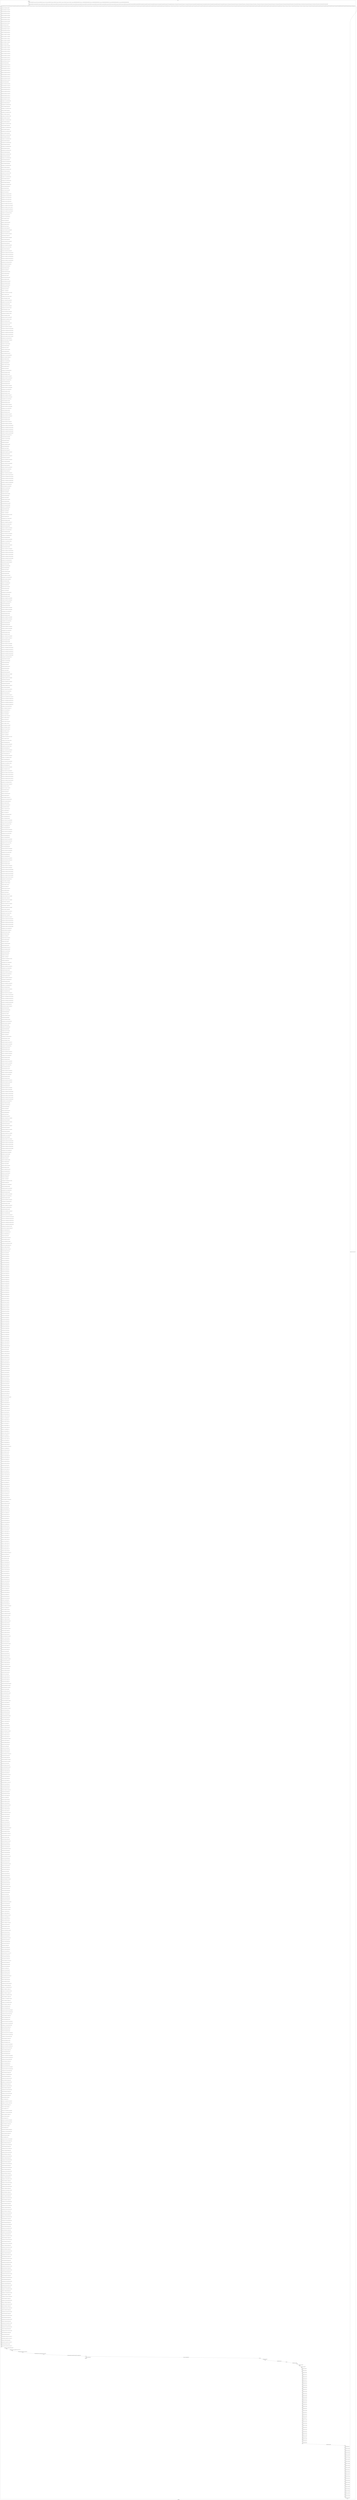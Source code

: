 digraph G {
label="Btor2XCFA";
subgraph cluster_0 {
label="main";
main_init[];
l1[];
l3[];
l4[];
l5[];
l6[];
l7[];
l8[];
l9[];
l10[];
l11[];
l12[];
l13[];
l14[];
l15[];
l16[];
l17[];
l18[];
l19[];
l20[];
l21[];
l22[];
l23[];
l24[];
l25[];
l26[];
l27[];
l28[];
l29[];
l30[];
l31[];
l32[];
l33[];
l34[];
l35[];
l36[];
l37[];
l38[];
l39[];
l40[];
l41[];
l42[];
l43[];
l44[];
l45[];
l46[];
l47[];
l48[];
l49[];
l50[];
l51[];
l52[];
l53[];
l54[];
l55[];
l56[];
l57[];
l58[];
l59[];
l60[];
l61[];
l62[];
l63[];
l64[];
l65[];
l66[];
l67[];
l68[];
l69[];
l70[];
l71[];
l72[];
l73[];
l74[];
l75[];
l76[];
l77[];
l78[];
l79[];
l80[];
l81[];
l82[];
l83[];
l84[];
l85[];
l86[];
l87[];
l88[];
l89[];
l90[];
l91[];
l92[];
l93[];
l94[];
l95[];
l96[];
l97[];
l98[];
l99[];
l100[];
l101[];
l102[];
l103[];
l104[];
l105[];
l106[];
l107[];
l108[];
l109[];
l110[];
l111[];
l112[];
l113[];
l114[];
l115[];
l116[];
l117[];
l118[];
l119[];
l120[];
l121[];
l122[];
l123[];
l124[];
l125[];
l126[];
l127[];
l128[];
l129[];
l130[];
l131[];
l132[];
l133[];
l134[];
l135[];
l136[];
l137[];
l138[];
l139[];
l140[];
l141[];
l142[];
l143[];
l144[];
l145[];
l146[];
l147[];
l148[];
l149[];
l150[];
l151[];
l152[];
l153[];
l154[];
l155[];
l156[];
l157[];
l158[];
l159[];
l160[];
l161[];
l162[];
l163[];
l164[];
l165[];
l166[];
l167[];
l168[];
l169[];
l170[];
l171[];
l172[];
l173[];
l174[];
l175[];
l176[];
l177[];
l178[];
l179[];
l180[];
l181[];
l182[];
l183[];
l184[];
l185[];
l186[];
l187[];
l188[];
l189[];
l190[];
l191[];
l192[];
l193[];
l194[];
l195[];
l196[];
l197[];
l198[];
l199[];
l200[];
l201[];
l202[];
l203[];
l204[];
l205[];
l206[];
l207[];
l208[];
l209[];
l210[];
l211[];
l212[];
l213[];
l214[];
l215[];
l216[];
l217[];
l218[];
l219[];
l220[];
l221[];
l222[];
l223[];
l224[];
l225[];
l226[];
l227[];
l228[];
l229[];
l230[];
l231[];
l232[];
l233[];
l234[];
l235[];
l236[];
l237[];
l238[];
l239[];
l240[];
l241[];
l242[];
l243[];
l244[];
l245[];
l246[];
l247[];
l248[];
l249[];
l250[];
l251[];
l252[];
l253[];
l254[];
l255[];
l256[];
l257[];
l258[];
l259[];
l260[];
l261[];
l262[];
l263[];
l264[];
l265[];
l266[];
l267[];
l268[];
l269[];
l270[];
l271[];
l272[];
l273[];
l274[];
l275[];
l276[];
l277[];
l278[];
l279[];
l280[];
l281[];
l282[];
l283[];
l284[];
l285[];
l286[];
l287[];
l288[];
l289[];
l290[];
l291[];
l292[];
l293[];
l294[];
l295[];
l296[];
l297[];
l298[];
l299[];
l300[];
l301[];
l302[];
l303[];
l304[];
l305[];
l306[];
l307[];
l308[];
l309[];
l310[];
l311[];
l312[];
l313[];
l314[];
l315[];
l316[];
l317[];
l318[];
l319[];
l320[];
l321[];
l322[];
l323[];
l324[];
l325[];
l326[];
l327[];
l328[];
l329[];
l330[];
l331[];
l332[];
l333[];
l334[];
l335[];
l336[];
l337[];
l338[];
l339[];
l340[];
l341[];
l342[];
l343[];
l344[];
l345[];
l346[];
l347[];
l348[];
l349[];
l350[];
l351[];
l352[];
l353[];
l354[];
l355[];
l356[];
l357[];
l358[];
l359[];
l360[];
l361[];
l362[];
l363[];
l364[];
l365[];
l366[];
l367[];
l368[];
l369[];
l370[];
l371[];
l372[];
l373[];
l374[];
l375[];
l376[];
l377[];
l378[];
l379[];
l380[];
l381[];
l382[];
l383[];
l384[];
l385[];
l386[];
l387[];
l388[];
l389[];
l390[];
l391[];
l392[];
l393[];
l394[];
l395[];
l396[];
l397[];
l398[];
l399[];
l400[];
l401[];
l402[];
l403[];
l404[];
l405[];
l406[];
l407[];
l408[];
l409[];
l410[];
l411[];
l412[];
l413[];
l414[];
l415[];
l416[];
l417[];
l418[];
l419[];
l420[];
l421[];
l422[];
l423[];
l424[];
l425[];
l426[];
l427[];
l428[];
l429[];
l430[];
l431[];
l432[];
l433[];
l434[];
l435[];
l436[];
l437[];
l438[];
l439[];
l440[];
l441[];
l442[];
l443[];
l444[];
l445[];
l446[];
l447[];
l448[];
l449[];
l450[];
l451[];
l452[];
l453[];
l454[];
l455[];
l456[];
l457[];
l458[];
l459[];
l460[];
l461[];
l462[];
l463[];
l464[];
l465[];
l466[];
l467[];
l468[];
l469[];
l470[];
l471[];
l472[];
l473[];
l474[];
l475[];
l476[];
l477[];
l478[];
l479[];
l480[];
l481[];
l482[];
l483[];
l484[];
l485[];
l486[];
l487[];
l488[];
l489[];
l490[];
l491[];
l492[];
l493[];
l494[];
l495[];
l496[];
l497[];
l498[];
l499[];
l500[];
l501[];
l502[];
l503[];
l504[];
l505[];
l506[];
l507[];
l508[];
l509[];
l510[];
l511[];
l512[];
l513[];
l514[];
l515[];
l516[];
l517[];
l518[];
l519[];
l520[];
l521[];
l522[];
l523[];
l524[];
l525[];
l526[];
l527[];
l528[];
l529[];
l530[];
l531[];
l532[];
l533[];
l534[];
l535[];
l536[];
l537[];
l538[];
l539[];
l540[];
l541[];
l542[];
l543[];
l544[];
l545[];
l546[];
l547[];
l548[];
l549[];
l550[];
l551[];
l552[];
l553[];
l554[];
l555[];
l556[];
l557[];
l558[];
l559[];
l560[];
l561[];
l562[];
l563[];
l564[];
l565[];
l566[];
l567[];
l568[];
l569[];
l570[];
l571[];
l572[];
l573[];
l574[];
l575[];
l576[];
l577[];
l578[];
l579[];
l580[];
l581[];
l582[];
l583[];
l584[];
l585[];
l586[];
l587[];
l588[];
l589[];
l590[];
l591[];
l592[];
l593[];
l594[];
l595[];
l596[];
l597[];
l598[];
l599[];
l600[];
l601[];
l602[];
l603[];
l604[];
l605[];
l606[];
l607[];
l608[];
l609[];
l610[];
l611[];
l612[];
l613[];
l614[];
l615[];
l616[];
l617[];
l618[];
l619[];
l620[];
l621[];
l622[];
l623[];
l624[];
l625[];
l626[];
l627[];
l628[];
l629[];
l630[];
l631[];
l632[];
l633[];
l634[];
l635[];
l636[];
l637[];
l638[];
l639[];
l640[];
l641[];
l642[];
l643[];
l644[];
l645[];
l646[];
l647[];
l648[];
l649[];
l650[];
l651[];
l652[];
l653[];
l654[];
l655[];
l656[];
l657[];
l658[];
l659[];
l660[];
l661[];
l662[];
l663[];
l664[];
l665[];
l666[];
l667[];
l668[];
l669[];
l670[];
l671[];
l672[];
l673[];
l674[];
l675[];
l676[];
l677[];
l678[];
l679[];
l680[];
l681[];
l682[];
l683[];
l684[];
l685[];
l686[];
l687[];
l688[];
l689[];
l690[];
l691[];
l692[];
l693[];
l694[];
l695[];
l696[];
l697[];
l698[];
l699[];
l700[];
l701[];
l702[];
l703[];
l704[];
l705[];
l706[];
l707[];
l708[];
l709[];
l710[];
l711[];
l712[];
l713[];
l714[];
l715[];
l716[];
l717[];
l718[];
l719[];
l720[];
l721[];
l722[];
l723[];
l724[];
l725[];
l726[];
l727[];
l728[];
l729[];
l730[];
l731[];
l732[];
l733[];
l734[];
l735[];
l736[];
l737[];
l738[];
l739[];
l740[];
l741[];
l742[];
l743[];
l744[];
l745[];
l746[];
l747[];
l748[];
l749[];
l750[];
l751[];
l752[];
l753[];
l754[];
l755[];
l756[];
l757[];
l758[];
l759[];
l760[];
l761[];
l762[];
l763[];
l764[];
l765[];
l766[];
l767[];
l768[];
l769[];
l770[];
l771[];
l772[];
l773[];
l774[];
l775[];
l776[];
l777[];
l778[];
l779[];
l780[];
l781[];
l782[];
l783[];
l784[];
l785[];
l786[];
l787[];
l788[];
l789[];
l790[];
l791[];
l792[];
l793[];
l794[];
l795[];
l796[];
l797[];
l798[];
l799[];
l800[];
l801[];
l802[];
l803[];
l804[];
l805[];
l806[];
l807[];
l808[];
l809[];
l810[];
l811[];
l812[];
l813[];
l814[];
l815[];
l816[];
l817[];
l818[];
l819[];
l820[];
l821[];
l822[];
l823[];
l824[];
l825[];
l826[];
l827[];
l828[];
l829[];
l830[];
l831[];
l832[];
l833[];
l834[];
l835[];
l836[];
l837[];
l838[];
l839[];
l840[];
l841[];
l842[];
l843[];
l844[];
l845[];
l846[];
l847[];
l848[];
l849[];
l850[];
l851[];
l852[];
l853[];
l854[];
l855[];
l856[];
l857[];
l858[];
l859[];
l860[];
l861[];
l862[];
l863[];
l864[];
l865[];
l866[];
l867[];
l868[];
l869[];
l870[];
l871[];
l872[];
l873[];
l874[];
l875[];
l876[];
l877[];
l878[];
l879[];
l880[];
l881[];
l882[];
l883[];
l884[];
l885[];
l886[];
l887[];
l888[];
l889[];
l890[];
l891[];
l892[];
l893[];
l894[];
l895[];
l896[];
l897[];
l898[];
l899[];
l900[];
l901[];
l902[];
l903[];
l904[];
l905[];
l906[];
l907[];
l908[];
l909[];
l910[];
l911[];
l912[];
l913[];
l914[];
l915[];
l916[];
l917[];
l918[];
l919[];
l920[];
l921[];
l922[];
l923[];
l924[];
l925[];
l926[];
l927[];
l928[];
l929[];
l930[];
l931[];
l932[];
l933[];
l934[];
l935[];
l936[];
l937[];
l938[];
l939[];
l940[];
l941[];
l942[];
l943[];
l944[];
l945[];
l946[];
l947[];
l948[];
l949[];
l950[];
l951[];
l952[];
l953[];
l954[];
l955[];
l956[];
l957[];
l958[];
l959[];
l960[];
l961[];
l962[];
l963[];
l964[];
l965[];
l966[];
l967[];
l968[];
l969[];
l970[];
l971[];
l972[];
l973[];
l974[];
l975[];
l976[];
l977[];
l978[];
l979[];
l980[];
l981[];
l982[];
l983[];
l984[];
l985[];
l986[];
l987[];
l988[];
l989[];
l990[];
l991[];
l992[];
l993[];
l994[];
l995[];
l996[];
l997[];
l998[];
l999[];
l1000[];
l1001[];
l1002[];
l1003[];
l1004[];
l1005[];
l1006[];
l1007[];
l1008[];
l1009[];
l1010[];
l1011[];
l1012[];
l1013[];
l1014[];
l1015[];
l1016[];
l1017[];
l1018[];
l1019[];
l1020[];
l1021[];
l1022[];
l1023[];
l1024[];
l1025[];
l1026[];
l1027[];
l1028[];
l1029[];
l1030[];
l1031[];
l1032[];
l1033[];
l1034[];
l1035[];
l1036[];
l1037[];
l1038[];
l1039[];
l1040[];
l1041[];
l1042[];
l1043[];
l1044[];
l1045[];
l1046[];
l1047[];
l1048[];
l1049[];
l1050[];
l1051[];
l1052[];
l1053[];
l1054[];
l1055[];
l1056[];
l1057[];
l1058[];
l1059[];
l1060[];
l1061[];
l1062[];
l1063[];
l1064[];
l1065[];
l1066[];
l1067[];
l1068[];
l1069[];
l1070[];
l1071[];
l1072[];
l1073[];
l1074[];
l1075[];
l1076[];
l1077[];
l1078[];
l1079[];
l1080[];
l1081[];
l1082[];
l1083[];
l1084[];
l1085[];
l1086[];
l1087[];
l1088[];
l1089[];
l1090[];
l1091[];
l1092[];
l1093[];
l1094[];
l1095[];
l1096[];
l1097[];
l1098[];
l1099[];
l1100[];
l1101[];
l1102[];
l1103[];
l1104[];
l1105[];
l1106[];
l1107[];
l1108[];
l1109[];
l1110[];
l1111[];
l1112[];
l1113[];
l1114[];
l1115[];
l1116[];
l1117[];
l1118[];
l1119[];
l1120[];
l1121[];
l1122[];
l1123[];
l1124[];
l1125[];
l1126[];
l1127[];
l1128[];
l1129[];
l1130[];
l1131[];
l1132[];
l1133[];
l1134[];
l1135[];
l1136[];
l1137[];
l1138[];
l1139[];
l1140[];
l1141[];
l1142[];
l1143[];
l1144[];
l1145[];
l1146[];
l1147[];
l1148[];
l1149[];
l1150[];
l1151[];
l1152[];
l1153[];
l1154[];
l1155[];
l1156[];
l1157[];
l1158[];
l1159[];
l1160[];
l1161[];
l1162[];
l1163[];
l1164[];
l1165[];
l1166[];
l1167[];
l1168[];
l1169[];
l1170[];
l1171[];
l1172[];
l1173[];
l1174[];
l1175[];
l1176[];
l1177[];
l1178[];
l1179[];
l1180[];
l1181[];
l1182[];
l1183[];
l1184[];
l1185[];
l1186[];
l1187[];
l1188[];
l1189[];
l1190[];
l1191[];
l1192[];
l1193[];
l1194[];
l1195[];
l1196[];
l1197[];
l1198[];
l1199[];
l1200[];
l1201[];
l1202[];
l1203[];
l1204[];
l1205[];
l1206[];
l1207[];
l1208[];
l1209[];
l1210[];
l1211[];
l1212[];
l1213[];
l1214[];
l1215[];
l1216[];
l1217[];
l1218[];
l1219[];
l1220[];
l1221[];
l1222[];
l1223[];
l1224[];
l1225[];
l1226[];
l1227[];
l1228[];
l1229[];
l1230[];
l1231[];
l1232[];
l1233[];
l1234[];
l1235[];
l1236[];
l1237[];
l1238[];
l1239[];
l1240[];
l1241[];
l1242[];
main_error[];
l1243[];
l1244[];
l1245[];
l1246[];
l1247[];
l1248[];
l1249[];
l1250[];
l1251[];
l1252[];
l1253[];
l1254[];
l1255[];
l1256[];
l1257[];
l1258[];
l1259[];
l1260[];
l1261[];
l1262[];
l1263[];
l1264[];
l1265[];
l1266[];
l1267[];
l1268[];
l1269[];
l1270[];
l1271[];
l1272[];
l1273[];
l1274[];
l1275[];
l1276[];
l1277[];
l1278[];
l1279[];
l1280[];
l1281[];
l1282[];
l1283[];
l1284[];
l1285[];
l1286[];
l1287[];
l1288[];
l1289[];
l1290[];
l1291[];
l1292[];
l1293[];
l1294[];
l1295[];
l1296[];
l1297[];
l1298[];
l1299[];
l1300[];
l1301[];
l1302[];
l1303[];
l1304[];
l1305[];
l1306[];
l1307[];
l1308[];
l1309[];
l1310[];
l1311[];
l1312[];
l1313[];
l1314[];
l1315[];
l1316[];
l1317[];
main_init -> l1 [label="[(assign const_5 #b00000000),(assign const_52 #b0),(assign const_206 #b00000000),(assign const_401 #b1),(assign const_408 #b00000001),(assign const_410 #b00000010),(assign const_412 #b00000011),(assign const_414 #b00000100),(assign const_441 #b00000101),(assign const_469 #b000000000000000000000000),(assign const_471 #b00000000000000000000000000000000),(assign const_473 #b00000000000000000000000000000001),(assign const_481 #b00000000000000000000000000000010),(assign const_485 #b00000000000000000000000000000011),(assign const_489 #b00000000000000000000000000000100)] "];
l3 -> l4 [label="[(havoc input_255),(havoc input_257),(havoc input_259),(havoc input_261),(havoc input_263),(havoc input_265),(havoc input_267),(havoc input_269),(havoc input_271),(havoc input_273),(havoc input_275),(havoc input_277),(havoc input_279),(havoc input_281),(havoc input_283),(havoc input_285),(havoc input_287),(havoc input_289),(havoc input_291),(havoc input_293),(havoc input_295),(havoc input_297),(havoc input_299),(havoc input_301),(havoc input_303),(havoc input_305),(havoc input_307),(havoc input_309),(havoc input_311),(havoc input_313),(havoc input_315),(havoc input_317),(havoc input_319),(havoc input_321),(havoc input_323),(havoc input_325),(havoc input_327),(havoc input_329),(havoc input_331),(havoc input_333),(havoc input_335),(havoc input_337),(havoc input_339),(havoc input_341),(havoc input_343),(havoc input_345),(havoc input_347),(havoc input_349),(havoc input_351),(havoc input_353),(havoc input_355),(havoc input_357),(havoc input_359),(havoc input_361),(havoc input_363),(havoc input_365),(havoc input_367),(havoc input_369),(havoc input_371),(havoc input_373),(havoc input_375),(havoc input_377),(havoc input_379),(havoc input_381),(havoc input_383),(havoc input_385),(havoc input_387),(havoc input_389),(havoc input_391),(havoc input_393),(havoc input_395),(havoc input_397),(havoc input_399),(havoc input_403),(havoc input_405),(havoc input_426),(havoc input_429),(havoc input_455),(havoc input_459),(havoc input_462),(havoc input_467),(havoc input_506),(havoc input_509),(havoc input_516),(havoc input_519),(havoc input_560),(havoc input_563),(havoc input_588),(havoc input_592),(havoc input_595),(havoc input_600),(havoc input_633),(havoc input_636),(havoc input_643),(havoc input_646),(havoc input_687),(havoc input_690),(havoc input_715),(havoc input_719),(havoc input_722),(havoc input_727),(havoc input_760),(havoc input_763),(havoc input_770),(havoc input_773),(havoc input_814),(havoc input_817),(havoc input_842),(havoc input_846),(havoc input_849),(havoc input_854),(havoc input_887),(havoc input_890),(havoc input_897),(havoc input_900),(havoc input_941),(havoc input_944),(havoc input_969),(havoc input_973),(havoc input_976),(havoc input_981),(havoc input_1014),(havoc input_1017)] "];
l4 -> l5 [label="[(assign binary_157 (bvand state_53 (bvnot state_55)))] "];
l5 -> l6 [label="[(assign binary_158 (bvand binary_157 (bvnot state_57)))] "];
l6 -> l7 [label="[(assign binary_159 (bvand binary_158 (bvnot state_59)))] "];
l7 -> l8 [label="[(assign binary_160 (bvand binary_159 (bvnot state_61)))] "];
l8 -> l9 [label="[(assign binary_161 (bvand binary_160 (bvnot state_63)))] "];
l9 -> l10 [label="[(assign binary_162 (bvand binary_161 (bvnot state_65)))] "];
l10 -> l11 [label="[(assign binary_163 (bvand binary_162 (bvnot state_67)))] "];
l11 -> l12 [label="[(assign binary_164 (bvand binary_163 (bvnot state_69)))] "];
l12 -> l13 [label="[(assign binary_165 (bvand binary_164 (bvnot state_71)))] "];
l13 -> l14 [label="[(assign binary_166 (bvand binary_165 state_73))] "];
l14 -> l15 [label="[(assign binary_167 (bvand binary_166 (bvnot state_75)))] "];
l15 -> l16 [label="[(assign binary_168 (bvand binary_167 (bvnot state_77)))] "];
l16 -> l17 [label="[(assign binary_169 (bvand binary_168 (bvnot state_79)))] "];
l17 -> l18 [label="[(assign binary_170 (bvand binary_169 (bvnot state_81)))] "];
l18 -> l19 [label="[(assign binary_171 (bvand binary_170 (bvnot state_83)))] "];
l19 -> l20 [label="[(assign binary_172 (bvand binary_171 (bvnot state_85)))] "];
l20 -> l21 [label="[(assign binary_173 (bvand binary_172 (bvnot state_87)))] "];
l21 -> l22 [label="[(assign binary_174 (bvand binary_173 (bvnot state_89)))] "];
l22 -> l23 [label="[(assign binary_175 (bvand binary_174 (bvnot state_91)))] "];
l23 -> l24 [label="[(assign binary_176 (bvand binary_175 state_93))] "];
l24 -> l25 [label="[(assign binary_177 (bvand binary_176 (bvnot state_95)))] "];
l25 -> l26 [label="[(assign binary_178 (bvand binary_177 (bvnot state_97)))] "];
l26 -> l27 [label="[(assign binary_179 (bvand binary_178 (bvnot state_99)))] "];
l27 -> l28 [label="[(assign binary_180 (bvand binary_179 (bvnot state_101)))] "];
l28 -> l29 [label="[(assign binary_181 (bvand binary_180 (bvnot state_103)))] "];
l29 -> l30 [label="[(assign binary_182 (bvand binary_181 (bvnot state_105)))] "];
l30 -> l31 [label="[(assign binary_183 (bvand binary_182 (bvnot state_107)))] "];
l31 -> l32 [label="[(assign binary_184 (bvand binary_183 (bvnot state_109)))] "];
l32 -> l33 [label="[(assign binary_185 (bvand binary_184 (bvnot state_111)))] "];
l33 -> l34 [label="[(assign binary_186 (bvand binary_185 state_113))] "];
l34 -> l35 [label="[(assign binary_187 (bvand binary_186 (bvnot state_115)))] "];
l35 -> l36 [label="[(assign binary_188 (bvand binary_187 (bvnot state_117)))] "];
l36 -> l37 [label="[(assign binary_189 (bvand binary_188 (bvnot state_119)))] "];
l37 -> l38 [label="[(assign binary_190 (bvand binary_189 (bvnot state_121)))] "];
l38 -> l39 [label="[(assign binary_191 (bvand binary_190 (bvnot state_123)))] "];
l39 -> l40 [label="[(assign binary_192 (bvand binary_191 (bvnot state_125)))] "];
l40 -> l41 [label="[(assign binary_193 (bvand binary_192 (bvnot state_127)))] "];
l41 -> l42 [label="[(assign binary_194 (bvand binary_193 (bvnot state_129)))] "];
l42 -> l43 [label="[(assign binary_195 (bvand binary_194 (bvnot state_131)))] "];
l43 -> l44 [label="[(assign binary_196 (bvand binary_195 state_133))] "];
l44 -> l45 [label="[(assign binary_197 (bvand binary_196 (bvnot state_135)))] "];
l45 -> l46 [label="[(assign binary_198 (bvand binary_197 (bvnot state_137)))] "];
l46 -> l47 [label="[(assign binary_199 (bvand binary_198 (bvnot state_139)))] "];
l47 -> l48 [label="[(assign binary_200 (bvand binary_199 (bvnot state_141)))] "];
l48 -> l49 [label="[(assign binary_201 (bvand binary_200 (bvnot state_143)))] "];
l49 -> l50 [label="[(assign binary_202 (bvand binary_201 (bvnot state_145)))] "];
l50 -> l51 [label="[(assign binary_203 (bvand binary_202 (bvnot state_147)))] "];
l51 -> l52 [label="[(assign binary_204 (bvand binary_203 (bvnot state_149)))] "];
l52 -> l53 [label="[(assign binary_205 (bvand binary_204 (bvnot state_151)))] "];
l53 -> l54 [label="[(assign comparison_207 (ite (= const_206 state_6) #b1 #b0))] "];
l54 -> l55 [label="[(assign binary_208 (bvand binary_205 comparison_207))] "];
l55 -> l56 [label="[(assign comparison_209 (ite (= const_206 state_8) #b1 #b0))] "];
l56 -> l57 [label="[(assign binary_210 (bvand binary_208 comparison_209))] "];
l57 -> l58 [label="[(assign comparison_211 (ite (= const_206 state_10) #b1 #b0))] "];
l58 -> l59 [label="[(assign binary_212 (bvand binary_210 comparison_211))] "];
l59 -> l60 [label="[(assign comparison_213 (ite (= const_206 state_12) #b1 #b0))] "];
l60 -> l61 [label="[(assign binary_214 (bvand binary_212 comparison_213))] "];
l61 -> l62 [label="[(assign comparison_215 (ite (= const_206 state_14) #b1 #b0))] "];
l62 -> l63 [label="[(assign binary_216 (bvand binary_214 comparison_215))] "];
l63 -> l64 [label="[(assign comparison_217 (ite (= const_206 state_16) #b1 #b0))] "];
l64 -> l65 [label="[(assign binary_218 (bvand binary_216 comparison_217))] "];
l65 -> l66 [label="[(assign comparison_219 (ite (= const_206 state_18) #b1 #b0))] "];
l66 -> l67 [label="[(assign binary_220 (bvand binary_218 comparison_219))] "];
l67 -> l68 [label="[(assign comparison_221 (ite (= const_206 state_20) #b1 #b0))] "];
l68 -> l69 [label="[(assign binary_222 (bvand binary_220 comparison_221))] "];
l69 -> l70 [label="[(assign comparison_223 (ite (= const_206 state_22) #b1 #b0))] "];
l70 -> l71 [label="[(assign binary_224 (bvand binary_222 comparison_223))] "];
l71 -> l72 [label="[(assign comparison_225 (ite (= const_206 state_24) #b1 #b0))] "];
l72 -> l73 [label="[(assign binary_226 (bvand binary_224 comparison_225))] "];
l73 -> l74 [label="[(assign comparison_227 (ite (= const_206 state_26) #b1 #b0))] "];
l74 -> l75 [label="[(assign binary_228 (bvand binary_226 comparison_227))] "];
l75 -> l76 [label="[(assign comparison_229 (ite (= const_206 state_28) #b1 #b0))] "];
l76 -> l77 [label="[(assign binary_230 (bvand binary_228 comparison_229))] "];
l77 -> l78 [label="[(assign comparison_231 (ite (= const_206 state_30) #b1 #b0))] "];
l78 -> l79 [label="[(assign binary_232 (bvand binary_230 comparison_231))] "];
l79 -> l80 [label="[(assign comparison_233 (ite (= const_206 state_32) #b1 #b0))] "];
l80 -> l81 [label="[(assign binary_234 (bvand binary_232 comparison_233))] "];
l81 -> l82 [label="[(assign comparison_235 (ite (= const_206 state_34) #b1 #b0))] "];
l82 -> l83 [label="[(assign binary_236 (bvand binary_234 comparison_235))] "];
l83 -> l84 [label="[(assign comparison_237 (ite (= const_206 state_36) #b1 #b0))] "];
l84 -> l85 [label="[(assign binary_238 (bvand binary_236 comparison_237))] "];
l85 -> l86 [label="[(assign comparison_239 (ite (= const_206 state_38) #b1 #b0))] "];
l86 -> l87 [label="[(assign binary_240 (bvand binary_238 comparison_239))] "];
l87 -> l88 [label="[(assign comparison_241 (ite (= const_206 state_40) #b1 #b0))] "];
l88 -> l89 [label="[(assign binary_242 (bvand binary_240 comparison_241))] "];
l89 -> l90 [label="[(assign comparison_243 (ite (= const_206 state_42) #b1 #b0))] "];
l90 -> l91 [label="[(assign binary_244 (bvand binary_242 comparison_243))] "];
l91 -> l92 [label="[(assign comparison_245 (ite (= const_206 state_44) #b1 #b0))] "];
l92 -> l93 [label="[(assign binary_246 (bvand binary_244 comparison_245))] "];
l93 -> l94 [label="[(assign comparison_247 (ite (= const_206 state_46) #b1 #b0))] "];
l94 -> l95 [label="[(assign binary_248 (bvand binary_246 comparison_247))] "];
l95 -> l96 [label="[(assign comparison_249 (ite (= const_206 state_48) #b1 #b0))] "];
l96 -> l97 [label="[(assign binary_250 (bvand binary_248 comparison_249))] "];
l97 -> l98 [label="[(assign comparison_251 (ite (= const_206 state_50) #b1 #b0))] "];
l98 -> l99 [label="[(assign binary_252 (bvand binary_250 comparison_251))] "];
l99 -> l100 [label="[(assign binary_253 (bvand state_155 binary_252))] "];
l100 -> l101 [label="[(assign binary_404 (bvor input_301 (bvnot input_403)))] "];
l101 -> l102 [label="[(assign binary_406 (bvor input_303 input_403))] "];
l102 -> l103 [label="[(assign comparison_407 (ite (= const_206 input_291) #b1 #b0))] "];
l103 -> l104 [label="[(assign comparison_409 (ite (= const_408 input_291) #b1 #b0))] "];
l104 -> l105 [label="[(assign comparison_411 (ite (= const_410 input_291) #b1 #b0))] "];
l105 -> l106 [label="[(assign comparison_413 (ite (= const_412 input_291) #b1 #b0))] "];
l106 -> l107 [label="[(assign comparison_415 (ite (= const_414 input_291) #b1 #b0))] "];
l107 -> l108 [label="[(assign ternary_416 (ite (= comparison_415 #b1) input_275 input_277))] "];
l108 -> l109 [label="[(assign ternary_417 (ite (= comparison_413 #b1) input_273 ternary_416))] "];
l109 -> l110 [label="[(assign ternary_418 (ite (= comparison_411 #b1) input_271 ternary_417))] "];
l110 -> l111 [label="[(assign ternary_419 (ite (= comparison_409 #b1) input_269 ternary_418))] "];
l111 -> l112 [label="[(assign ternary_420 (ite (= comparison_407 #b1) input_267 ternary_419))] "];
l112 -> l113 [label="[(assign comparison_421 (ite (= const_206 ternary_420) #b1 #b0))] "];
l113 -> l114 [label="[(assign binary_422 (bvand binary_406 comparison_421))] "];
l114 -> l115 [label="[(assign binary_423 (bvor (bvnot input_405) binary_422))] "];
l115 -> l116 [label="[(assign binary_424 (bvand binary_404 binary_423))] "];
l116 -> l117 [label="[(assign binary_425 (bvor input_305 input_405))] "];
l117 -> l118 [label="[(assign binary_427 (bvor binary_425 (bvnot input_426)))] "];
l118 -> l119 [label="[(assign binary_428 (bvand binary_424 binary_427))] "];
l119 -> l120 [label="[(assign binary_430 (bvor input_307 input_426))] "];
l120 -> l121 [label="[(assign binary_431 (bvand input_403 comparison_407))] "];
l121 -> l122 [label="[(assign ternary_432 (ite (= binary_431 #b1) const_206 input_255))] "];
l122 -> l123 [label="[(assign binary_433 (bvand input_403 comparison_409))] "];
l123 -> l124 [label="[(assign ternary_434 (ite (= binary_433 #b1) const_206 input_257))] "];
l124 -> l125 [label="[(assign binary_435 (bvand input_403 comparison_411))] "];
l125 -> l126 [label="[(assign ternary_436 (ite (= binary_435 #b1) const_206 input_259))] "];
l126 -> l127 [label="[(assign binary_437 (bvand input_403 comparison_413))] "];
l127 -> l128 [label="[(assign ternary_438 (ite (= binary_437 #b1) const_206 input_261))] "];
l128 -> l129 [label="[(assign binary_439 (bvand input_403 comparison_415))] "];
l129 -> l130 [label="[(assign ternary_440 (ite (= binary_439 #b1) const_206 input_263))] "];
l130 -> l131 [label="[(assign comparison_442 (ite (= const_441 input_291) #b1 #b0))] "];
l131 -> l132 [label="[(assign binary_443 (bvand input_403 comparison_442))] "];
l132 -> l133 [label="[(assign ternary_444 (ite (= binary_443 #b1) const_206 input_265))] "];
l133 -> l134 [label="[(assign ternary_445 (ite (= comparison_415 #b1) ternary_440 ternary_444))] "];
l134 -> l135 [label="[(assign ternary_446 (ite (= comparison_413 #b1) ternary_438 ternary_445))] "];
l135 -> l136 [label="[(assign ternary_447 (ite (= comparison_411 #b1) ternary_436 ternary_446))] "];
l136 -> l137 [label="[(assign ternary_448 (ite (= comparison_409 #b1) ternary_434 ternary_447))] "];
l137 -> l138 [label="[(assign ternary_449 (ite (= comparison_407 #b1) ternary_432 ternary_448))] "];
l138 -> l139 [label="[(assign comparison_450 (ite (= const_206 ternary_449) #b1 #b0))] "];
l139 -> l140 [label="[(assign binary_451 (bvand binary_430 (bvnot comparison_450)))] "];
l140 -> l141 [label="[(assign binary_452 (bvor (bvnot input_429) binary_451))] "];
l141 -> l142 [label="[(assign binary_453 (bvand binary_428 binary_452))] "];
l142 -> l143 [label="[(assign binary_454 (bvor input_309 input_429))] "];
l143 -> l144 [label="[(assign binary_456 (bvor binary_454 (bvnot input_455)))] "];
l144 -> l145 [label="[(assign binary_457 (bvand binary_453 binary_456))] "];
l145 -> l146 [label="[(assign binary_458 (bvor input_311 input_455))] "];
l146 -> l147 [label="[(assign binary_460 (bvor binary_458 (bvnot input_459)))] "];
l147 -> l148 [label="[(assign binary_461 (bvand binary_457 binary_460))] "];
l148 -> l149 [label="[(assign binary_463 (bvand binary_430 (bvnot input_429)))] "];
l149 -> l150 [label="[(assign binary_464 (bvand comparison_450 binary_463))] "];
l150 -> l151 [label="[(assign binary_465 (bvor (bvnot input_462) binary_464))] "];
l151 -> l152 [label="[(assign binary_466 (bvand binary_461 binary_465))] "];
l152 -> l153 [label="[(assign binary_468 (bvor input_315 input_462))] "];
l153 -> l154 [label="[(assign binary_470 (++ const_469 input_291))] "];
l154 -> l155 [label="[(assign comparison_472 (ite (bvule binary_470 const_471) #b1 #b0))] "];
l155 -> l156 [label="[(assign binary_474 (bvsub binary_470 const_473))] "];
l156 -> l157 [label="[(assign comparison_475 (ite (= const_471 binary_474) #b1 #b0))] "];
l157 -> l158 [label="[(assign binary_476 (bvand comparison_407 input_455))] "];
l158 -> l159 [label="[(assign ternary_477 (ite (= binary_476 #b1) const_408 input_279))] "];
l159 -> l160 [label="[(assign comparison_478 (ite (= const_473 binary_474) #b1 #b0))] "];
l160 -> l161 [label="[(assign binary_479 (bvand comparison_409 input_455))] "];
l161 -> l162 [label="[(assign ternary_480 (ite (= binary_479 #b1) const_408 input_281))] "];
l162 -> l163 [label="[(assign comparison_482 (ite (= const_481 binary_474) #b1 #b0))] "];
l163 -> l164 [label="[(assign binary_483 (bvand comparison_411 input_455))] "];
l164 -> l165 [label="[(assign ternary_484 (ite (= binary_483 #b1) const_408 input_283))] "];
l165 -> l166 [label="[(assign comparison_486 (ite (= const_485 binary_474) #b1 #b0))] "];
l166 -> l167 [label="[(assign binary_487 (bvand comparison_413 input_455))] "];
l167 -> l168 [label="[(assign ternary_488 (ite (= binary_487 #b1) const_408 input_285))] "];
l168 -> l169 [label="[(assign comparison_490 (ite (= const_489 binary_474) #b1 #b0))] "];
l169 -> l170 [label="[(assign binary_491 (bvand comparison_415 input_455))] "];
l170 -> l171 [label="[(assign ternary_492 (ite (= binary_491 #b1) const_408 input_287))] "];
l171 -> l172 [label="[(assign binary_493 (bvand comparison_442 input_455))] "];
l172 -> l173 [label="[(assign ternary_494 (ite (= binary_493 #b1) const_408 input_289))] "];
l173 -> l174 [label="[(assign ternary_495 (ite (= comparison_490 #b1) ternary_492 ternary_494))] "];
l174 -> l175 [label="[(assign ternary_496 (ite (= comparison_486 #b1) ternary_488 ternary_495))] "];
l175 -> l176 [label="[(assign ternary_497 (ite (= comparison_482 #b1) ternary_484 ternary_496))] "];
l176 -> l177 [label="[(assign ternary_498 (ite (= comparison_478 #b1) ternary_480 ternary_497))] "];
l177 -> l178 [label="[(assign ternary_499 (ite (= comparison_475 #b1) ternary_477 ternary_498))] "];
l178 -> l179 [label="[(assign comparison_500 (ite (= const_206 ternary_499) #b1 #b0))] "];
l179 -> l180 [label="[(assign binary_501 (bvand (bvnot comparison_472) comparison_500))] "];
l180 -> l181 [label="[(assign binary_502 (bvand binary_468 binary_501))] "];
l181 -> l182 [label="[(assign binary_503 (bvor (bvnot input_467) binary_502))] "];
l182 -> l183 [label="[(assign binary_504 (bvand binary_466 binary_503))] "];
l183 -> l184 [label="[(assign binary_505 (bvor input_317 input_467))] "];
l184 -> l185 [label="[(assign binary_507 (bvor binary_505 (bvnot input_506)))] "];
l185 -> l186 [label="[(assign binary_508 (bvand binary_504 binary_507))] "];
l186 -> l187 [label="[(assign binary_510 (bvand binary_468 (bvnot input_467)))] "];
l187 -> l188 [label="[(assign comparison_511 (ite (= const_408 ternary_499) #b1 #b0))] "];
l188 -> l189 [label="[(assign binary_512 (bvor comparison_407 comparison_511))] "];
l189 -> l190 [label="[(assign binary_513 (bvand binary_510 binary_512))] "];
l190 -> l191 [label="[(assign binary_514 (bvor (bvnot input_509) binary_513))] "];
l191 -> l192 [label="[(assign binary_515 (bvand binary_508 binary_514))] "];
l192 -> l193 [label="[(assign binary_517 (bvor input_321 (bvnot input_516)))] "];
l193 -> l194 [label="[(assign binary_518 (bvand binary_515 binary_517))] "];
l194 -> l195 [label="[(assign binary_520 (bvor input_323 input_516))] "];
l195 -> l196 [label="[(assign comparison_521 (ite (= const_206 input_293) #b1 #b0))] "];
l196 -> l197 [label="[(assign binary_522 (bvand comparison_407 input_459))] "];
l197 -> l198 [label="[(assign binary_523 (bvand comparison_407 input_426))] "];
l198 -> l199 [label="[(assign ternary_524 (ite (= binary_523 #b1) const_408 input_267))] "];
l199 -> l200 [label="[(assign ternary_525 (ite (= binary_522 #b1) const_206 ternary_524))] "];
l200 -> l201 [label="[(assign comparison_526 (ite (= const_408 input_293) #b1 #b0))] "];
l201 -> l202 [label="[(assign binary_527 (bvand comparison_409 input_459))] "];
l202 -> l203 [label="[(assign binary_528 (bvand comparison_409 input_426))] "];
l203 -> l204 [label="[(assign ternary_529 (ite (= binary_528 #b1) const_408 input_269))] "];
l204 -> l205 [label="[(assign ternary_530 (ite (= binary_527 #b1) const_206 ternary_529))] "];
l205 -> l206 [label="[(assign comparison_531 (ite (= const_410 input_293) #b1 #b0))] "];
l206 -> l207 [label="[(assign binary_532 (bvand comparison_411 input_459))] "];
l207 -> l208 [label="[(assign binary_533 (bvand comparison_411 input_426))] "];
l208 -> l209 [label="[(assign ternary_534 (ite (= binary_533 #b1) const_408 input_271))] "];
l209 -> l210 [label="[(assign ternary_535 (ite (= binary_532 #b1) const_206 ternary_534))] "];
l210 -> l211 [label="[(assign comparison_536 (ite (= const_412 input_293) #b1 #b0))] "];
l211 -> l212 [label="[(assign binary_537 (bvand comparison_413 input_459))] "];
l212 -> l213 [label="[(assign binary_538 (bvand comparison_413 input_426))] "];
l213 -> l214 [label="[(assign ternary_539 (ite (= binary_538 #b1) const_408 input_273))] "];
l214 -> l215 [label="[(assign ternary_540 (ite (= binary_537 #b1) const_206 ternary_539))] "];
l215 -> l216 [label="[(assign comparison_541 (ite (= const_414 input_293) #b1 #b0))] "];
l216 -> l217 [label="[(assign binary_542 (bvand comparison_415 input_459))] "];
l217 -> l218 [label="[(assign binary_543 (bvand comparison_415 input_426))] "];
l218 -> l219 [label="[(assign ternary_544 (ite (= binary_543 #b1) const_408 input_275))] "];
l219 -> l220 [label="[(assign ternary_545 (ite (= binary_542 #b1) const_206 ternary_544))] "];
l220 -> l221 [label="[(assign binary_546 (bvand comparison_442 input_459))] "];
l221 -> l222 [label="[(assign binary_547 (bvand comparison_442 input_426))] "];
l222 -> l223 [label="[(assign ternary_548 (ite (= binary_547 #b1) const_408 input_277))] "];
l223 -> l224 [label="[(assign ternary_549 (ite (= binary_546 #b1) const_206 ternary_548))] "];
l224 -> l225 [label="[(assign ternary_550 (ite (= comparison_541 #b1) ternary_545 ternary_549))] "];
l225 -> l226 [label="[(assign ternary_551 (ite (= comparison_536 #b1) ternary_540 ternary_550))] "];
l226 -> l227 [label="[(assign ternary_552 (ite (= comparison_531 #b1) ternary_535 ternary_551))] "];
l227 -> l228 [label="[(assign ternary_553 (ite (= comparison_526 #b1) ternary_530 ternary_552))] "];
l228 -> l229 [label="[(assign ternary_554 (ite (= comparison_521 #b1) ternary_525 ternary_553))] "];
l229 -> l230 [label="[(assign comparison_555 (ite (= const_206 ternary_554) #b1 #b0))] "];
l230 -> l231 [label="[(assign binary_556 (bvand binary_520 comparison_555))] "];
l231 -> l232 [label="[(assign binary_557 (bvor (bvnot input_519) binary_556))] "];
l232 -> l233 [label="[(assign binary_558 (bvand binary_518 binary_557))] "];
l233 -> l234 [label="[(assign binary_559 (bvor input_325 input_519))] "];
l234 -> l235 [label="[(assign binary_561 (bvor binary_559 (bvnot input_560)))] "];
l235 -> l236 [label="[(assign binary_562 (bvand binary_558 binary_561))] "];
l236 -> l237 [label="[(assign binary_564 (bvor input_327 input_560))] "];
l237 -> l238 [label="[(assign binary_565 (bvand input_516 comparison_521))] "];
l238 -> l239 [label="[(assign ternary_566 (ite (= binary_565 #b1) const_408 ternary_432))] "];
l239 -> l240 [label="[(assign binary_567 (bvand input_516 comparison_526))] "];
l240 -> l241 [label="[(assign ternary_568 (ite (= binary_567 #b1) const_408 ternary_434))] "];
l241 -> l242 [label="[(assign binary_569 (bvand input_516 comparison_531))] "];
l242 -> l243 [label="[(assign ternary_570 (ite (= binary_569 #b1) const_408 ternary_436))] "];
l243 -> l244 [label="[(assign binary_571 (bvand input_516 comparison_536))] "];
l244 -> l245 [label="[(assign ternary_572 (ite (= binary_571 #b1) const_408 ternary_438))] "];
l245 -> l246 [label="[(assign binary_573 (bvand input_516 comparison_541))] "];
l246 -> l247 [label="[(assign ternary_574 (ite (= binary_573 #b1) const_408 ternary_440))] "];
l247 -> l248 [label="[(assign comparison_575 (ite (= const_441 input_293) #b1 #b0))] "];
l248 -> l249 [label="[(assign binary_576 (bvand input_516 comparison_575))] "];
l249 -> l250 [label="[(assign ternary_577 (ite (= binary_576 #b1) const_408 ternary_444))] "];
l250 -> l251 [label="[(assign ternary_578 (ite (= comparison_541 #b1) ternary_574 ternary_577))] "];
l251 -> l252 [label="[(assign ternary_579 (ite (= comparison_536 #b1) ternary_572 ternary_578))] "];
l252 -> l253 [label="[(assign ternary_580 (ite (= comparison_531 #b1) ternary_570 ternary_579))] "];
l253 -> l254 [label="[(assign ternary_581 (ite (= comparison_526 #b1) ternary_568 ternary_580))] "];
l254 -> l255 [label="[(assign ternary_582 (ite (= comparison_521 #b1) ternary_566 ternary_581))] "];
l255 -> l256 [label="[(assign comparison_583 (ite (= const_408 ternary_582) #b1 #b0))] "];
l256 -> l257 [label="[(assign binary_584 (bvand binary_564 (bvnot comparison_583)))] "];
l257 -> l258 [label="[(assign binary_585 (bvor (bvnot input_563) binary_584))] "];
l258 -> l259 [label="[(assign binary_586 (bvand binary_562 binary_585))] "];
l259 -> l260 [label="[(assign binary_587 (bvor input_329 input_563))] "];
l260 -> l261 [label="[(assign binary_589 (bvor binary_587 (bvnot input_588)))] "];
l261 -> l262 [label="[(assign binary_590 (bvand binary_586 binary_589))] "];
l262 -> l263 [label="[(assign binary_591 (bvor input_331 input_588))] "];
l263 -> l264 [label="[(assign binary_593 (bvor binary_591 (bvnot input_592)))] "];
l264 -> l265 [label="[(assign binary_594 (bvand binary_590 binary_593))] "];
l265 -> l266 [label="[(assign binary_596 (bvand binary_564 (bvnot input_563)))] "];
l266 -> l267 [label="[(assign binary_597 (bvand comparison_583 binary_596))] "];
l267 -> l268 [label="[(assign binary_598 (bvor (bvnot input_595) binary_597))] "];
l268 -> l269 [label="[(assign binary_599 (bvand binary_594 binary_598))] "];
l269 -> l270 [label="[(assign binary_601 (bvor input_335 input_595))] "];
l270 -> l271 [label="[(assign binary_602 (++ const_469 input_293))] "];
l271 -> l272 [label="[(assign comparison_603 (ite (bvule binary_602 const_471) #b1 #b0))] "];
l272 -> l273 [label="[(assign binary_604 (bvsub binary_602 const_473))] "];
l273 -> l274 [label="[(assign comparison_605 (ite (= const_471 binary_604) #b1 #b0))] "];
l274 -> l275 [label="[(assign binary_606 (bvand comparison_521 input_588))] "];
l275 -> l276 [label="[(assign ternary_607 (ite (= binary_606 #b1) const_408 ternary_477))] "];
l276 -> l277 [label="[(assign comparison_608 (ite (= const_473 binary_604) #b1 #b0))] "];
l277 -> l278 [label="[(assign binary_609 (bvand comparison_526 input_588))] "];
l278 -> l279 [label="[(assign ternary_610 (ite (= binary_609 #b1) const_408 ternary_480))] "];
l279 -> l280 [label="[(assign comparison_611 (ite (= const_481 binary_604) #b1 #b0))] "];
l280 -> l281 [label="[(assign binary_612 (bvand comparison_531 input_588))] "];
l281 -> l282 [label="[(assign ternary_613 (ite (= binary_612 #b1) const_408 ternary_484))] "];
l282 -> l283 [label="[(assign comparison_614 (ite (= const_485 binary_604) #b1 #b0))] "];
l283 -> l284 [label="[(assign binary_615 (bvand comparison_536 input_588))] "];
l284 -> l285 [label="[(assign ternary_616 (ite (= binary_615 #b1) const_408 ternary_488))] "];
l285 -> l286 [label="[(assign comparison_617 (ite (= const_489 binary_604) #b1 #b0))] "];
l286 -> l287 [label="[(assign binary_618 (bvand comparison_541 input_588))] "];
l287 -> l288 [label="[(assign ternary_619 (ite (= binary_618 #b1) const_408 ternary_492))] "];
l288 -> l289 [label="[(assign binary_620 (bvand comparison_575 input_588))] "];
l289 -> l290 [label="[(assign ternary_621 (ite (= binary_620 #b1) const_408 ternary_494))] "];
l290 -> l291 [label="[(assign ternary_622 (ite (= comparison_617 #b1) ternary_619 ternary_621))] "];
l291 -> l292 [label="[(assign ternary_623 (ite (= comparison_614 #b1) ternary_616 ternary_622))] "];
l292 -> l293 [label="[(assign ternary_624 (ite (= comparison_611 #b1) ternary_613 ternary_623))] "];
l293 -> l294 [label="[(assign ternary_625 (ite (= comparison_608 #b1) ternary_610 ternary_624))] "];
l294 -> l295 [label="[(assign ternary_626 (ite (= comparison_605 #b1) ternary_607 ternary_625))] "];
l295 -> l296 [label="[(assign comparison_627 (ite (= const_206 ternary_626) #b1 #b0))] "];
l296 -> l297 [label="[(assign binary_628 (bvand (bvnot comparison_603) comparison_627))] "];
l297 -> l298 [label="[(assign binary_629 (bvand binary_601 binary_628))] "];
l298 -> l299 [label="[(assign binary_630 (bvor (bvnot input_600) binary_629))] "];
l299 -> l300 [label="[(assign binary_631 (bvand binary_599 binary_630))] "];
l300 -> l301 [label="[(assign binary_632 (bvor input_337 input_600))] "];
l301 -> l302 [label="[(assign binary_634 (bvor binary_632 (bvnot input_633)))] "];
l302 -> l303 [label="[(assign binary_635 (bvand binary_631 binary_634))] "];
l303 -> l304 [label="[(assign binary_637 (bvand binary_601 (bvnot input_600)))] "];
l304 -> l305 [label="[(assign comparison_638 (ite (= const_408 ternary_626) #b1 #b0))] "];
l305 -> l306 [label="[(assign binary_639 (bvor comparison_521 comparison_638))] "];
l306 -> l307 [label="[(assign binary_640 (bvand binary_637 binary_639))] "];
l307 -> l308 [label="[(assign binary_641 (bvor (bvnot input_636) binary_640))] "];
l308 -> l309 [label="[(assign binary_642 (bvand binary_635 binary_641))] "];
l309 -> l310 [label="[(assign binary_644 (bvor input_341 (bvnot input_643)))] "];
l310 -> l311 [label="[(assign binary_645 (bvand binary_642 binary_644))] "];
l311 -> l312 [label="[(assign binary_647 (bvor input_343 input_643))] "];
l312 -> l313 [label="[(assign comparison_648 (ite (= const_206 input_295) #b1 #b0))] "];
l313 -> l314 [label="[(assign binary_649 (bvand comparison_521 input_592))] "];
l314 -> l315 [label="[(assign binary_650 (bvand comparison_521 input_560))] "];
l315 -> l316 [label="[(assign ternary_651 (ite (= binary_650 #b1) const_408 ternary_525))] "];
l316 -> l317 [label="[(assign ternary_652 (ite (= binary_649 #b1) const_206 ternary_651))] "];
l317 -> l318 [label="[(assign comparison_653 (ite (= const_408 input_295) #b1 #b0))] "];
l318 -> l319 [label="[(assign binary_654 (bvand comparison_526 input_592))] "];
l319 -> l320 [label="[(assign binary_655 (bvand comparison_526 input_560))] "];
l320 -> l321 [label="[(assign ternary_656 (ite (= binary_655 #b1) const_408 ternary_530))] "];
l321 -> l322 [label="[(assign ternary_657 (ite (= binary_654 #b1) const_206 ternary_656))] "];
l322 -> l323 [label="[(assign comparison_658 (ite (= const_410 input_295) #b1 #b0))] "];
l323 -> l324 [label="[(assign binary_659 (bvand comparison_531 input_592))] "];
l324 -> l325 [label="[(assign binary_660 (bvand comparison_531 input_560))] "];
l325 -> l326 [label="[(assign ternary_661 (ite (= binary_660 #b1) const_408 ternary_535))] "];
l326 -> l327 [label="[(assign ternary_662 (ite (= binary_659 #b1) const_206 ternary_661))] "];
l327 -> l328 [label="[(assign comparison_663 (ite (= const_412 input_295) #b1 #b0))] "];
l328 -> l329 [label="[(assign binary_664 (bvand comparison_536 input_592))] "];
l329 -> l330 [label="[(assign binary_665 (bvand comparison_536 input_560))] "];
l330 -> l331 [label="[(assign ternary_666 (ite (= binary_665 #b1) const_408 ternary_540))] "];
l331 -> l332 [label="[(assign ternary_667 (ite (= binary_664 #b1) const_206 ternary_666))] "];
l332 -> l333 [label="[(assign comparison_668 (ite (= const_414 input_295) #b1 #b0))] "];
l333 -> l334 [label="[(assign binary_669 (bvand comparison_541 input_592))] "];
l334 -> l335 [label="[(assign binary_670 (bvand comparison_541 input_560))] "];
l335 -> l336 [label="[(assign ternary_671 (ite (= binary_670 #b1) const_408 ternary_545))] "];
l336 -> l337 [label="[(assign ternary_672 (ite (= binary_669 #b1) const_206 ternary_671))] "];
l337 -> l338 [label="[(assign binary_673 (bvand comparison_575 input_592))] "];
l338 -> l339 [label="[(assign binary_674 (bvand comparison_575 input_560))] "];
l339 -> l340 [label="[(assign ternary_675 (ite (= binary_674 #b1) const_408 ternary_549))] "];
l340 -> l341 [label="[(assign ternary_676 (ite (= binary_673 #b1) const_206 ternary_675))] "];
l341 -> l342 [label="[(assign ternary_677 (ite (= comparison_668 #b1) ternary_672 ternary_676))] "];
l342 -> l343 [label="[(assign ternary_678 (ite (= comparison_663 #b1) ternary_667 ternary_677))] "];
l343 -> l344 [label="[(assign ternary_679 (ite (= comparison_658 #b1) ternary_662 ternary_678))] "];
l344 -> l345 [label="[(assign ternary_680 (ite (= comparison_653 #b1) ternary_657 ternary_679))] "];
l345 -> l346 [label="[(assign ternary_681 (ite (= comparison_648 #b1) ternary_652 ternary_680))] "];
l346 -> l347 [label="[(assign comparison_682 (ite (= const_206 ternary_681) #b1 #b0))] "];
l347 -> l348 [label="[(assign binary_683 (bvand binary_647 comparison_682))] "];
l348 -> l349 [label="[(assign binary_684 (bvor (bvnot input_646) binary_683))] "];
l349 -> l350 [label="[(assign binary_685 (bvand binary_645 binary_684))] "];
l350 -> l351 [label="[(assign binary_686 (bvor input_345 input_646))] "];
l351 -> l352 [label="[(assign binary_688 (bvor binary_686 (bvnot input_687)))] "];
l352 -> l353 [label="[(assign binary_689 (bvand binary_685 binary_688))] "];
l353 -> l354 [label="[(assign binary_691 (bvor input_347 input_687))] "];
l354 -> l355 [label="[(assign binary_692 (bvand input_643 comparison_648))] "];
l355 -> l356 [label="[(assign ternary_693 (ite (= binary_692 #b1) const_410 ternary_566))] "];
l356 -> l357 [label="[(assign binary_694 (bvand input_643 comparison_653))] "];
l357 -> l358 [label="[(assign ternary_695 (ite (= binary_694 #b1) const_410 ternary_568))] "];
l358 -> l359 [label="[(assign binary_696 (bvand input_643 comparison_658))] "];
l359 -> l360 [label="[(assign ternary_697 (ite (= binary_696 #b1) const_410 ternary_570))] "];
l360 -> l361 [label="[(assign binary_698 (bvand input_643 comparison_663))] "];
l361 -> l362 [label="[(assign ternary_699 (ite (= binary_698 #b1) const_410 ternary_572))] "];
l362 -> l363 [label="[(assign binary_700 (bvand input_643 comparison_668))] "];
l363 -> l364 [label="[(assign ternary_701 (ite (= binary_700 #b1) const_410 ternary_574))] "];
l364 -> l365 [label="[(assign comparison_702 (ite (= const_441 input_295) #b1 #b0))] "];
l365 -> l366 [label="[(assign binary_703 (bvand input_643 comparison_702))] "];
l366 -> l367 [label="[(assign ternary_704 (ite (= binary_703 #b1) const_410 ternary_577))] "];
l367 -> l368 [label="[(assign ternary_705 (ite (= comparison_668 #b1) ternary_701 ternary_704))] "];
l368 -> l369 [label="[(assign ternary_706 (ite (= comparison_663 #b1) ternary_699 ternary_705))] "];
l369 -> l370 [label="[(assign ternary_707 (ite (= comparison_658 #b1) ternary_697 ternary_706))] "];
l370 -> l371 [label="[(assign ternary_708 (ite (= comparison_653 #b1) ternary_695 ternary_707))] "];
l371 -> l372 [label="[(assign ternary_709 (ite (= comparison_648 #b1) ternary_693 ternary_708))] "];
l372 -> l373 [label="[(assign comparison_710 (ite (= const_410 ternary_709) #b1 #b0))] "];
l373 -> l374 [label="[(assign binary_711 (bvand binary_691 (bvnot comparison_710)))] "];
l374 -> l375 [label="[(assign binary_712 (bvor (bvnot input_690) binary_711))] "];
l375 -> l376 [label="[(assign binary_713 (bvand binary_689 binary_712))] "];
l376 -> l377 [label="[(assign binary_714 (bvor input_349 input_690))] "];
l377 -> l378 [label="[(assign binary_716 (bvor binary_714 (bvnot input_715)))] "];
l378 -> l379 [label="[(assign binary_717 (bvand binary_713 binary_716))] "];
l379 -> l380 [label="[(assign binary_718 (bvor input_351 input_715))] "];
l380 -> l381 [label="[(assign binary_720 (bvor binary_718 (bvnot input_719)))] "];
l381 -> l382 [label="[(assign binary_721 (bvand binary_717 binary_720))] "];
l382 -> l383 [label="[(assign binary_723 (bvand binary_691 (bvnot input_690)))] "];
l383 -> l384 [label="[(assign binary_724 (bvand comparison_710 binary_723))] "];
l384 -> l385 [label="[(assign binary_725 (bvor (bvnot input_722) binary_724))] "];
l385 -> l386 [label="[(assign binary_726 (bvand binary_721 binary_725))] "];
l386 -> l387 [label="[(assign binary_728 (bvor input_355 input_722))] "];
l387 -> l388 [label="[(assign binary_729 (++ const_469 input_295))] "];
l388 -> l389 [label="[(assign comparison_730 (ite (bvule binary_729 const_471) #b1 #b0))] "];
l389 -> l390 [label="[(assign binary_731 (bvsub binary_729 const_473))] "];
l390 -> l391 [label="[(assign comparison_732 (ite (= const_471 binary_731) #b1 #b0))] "];
l391 -> l392 [label="[(assign binary_733 (bvand comparison_648 input_715))] "];
l392 -> l393 [label="[(assign ternary_734 (ite (= binary_733 #b1) const_408 ternary_607))] "];
l393 -> l394 [label="[(assign comparison_735 (ite (= const_473 binary_731) #b1 #b0))] "];
l394 -> l395 [label="[(assign binary_736 (bvand comparison_653 input_715))] "];
l395 -> l396 [label="[(assign ternary_737 (ite (= binary_736 #b1) const_408 ternary_610))] "];
l396 -> l397 [label="[(assign comparison_738 (ite (= const_481 binary_731) #b1 #b0))] "];
l397 -> l398 [label="[(assign binary_739 (bvand comparison_658 input_715))] "];
l398 -> l399 [label="[(assign ternary_740 (ite (= binary_739 #b1) const_408 ternary_613))] "];
l399 -> l400 [label="[(assign comparison_741 (ite (= const_485 binary_731) #b1 #b0))] "];
l400 -> l401 [label="[(assign binary_742 (bvand comparison_663 input_715))] "];
l401 -> l402 [label="[(assign ternary_743 (ite (= binary_742 #b1) const_408 ternary_616))] "];
l402 -> l403 [label="[(assign comparison_744 (ite (= const_489 binary_731) #b1 #b0))] "];
l403 -> l404 [label="[(assign binary_745 (bvand comparison_668 input_715))] "];
l404 -> l405 [label="[(assign ternary_746 (ite (= binary_745 #b1) const_408 ternary_619))] "];
l405 -> l406 [label="[(assign binary_747 (bvand comparison_702 input_715))] "];
l406 -> l407 [label="[(assign ternary_748 (ite (= binary_747 #b1) const_408 ternary_621))] "];
l407 -> l408 [label="[(assign ternary_749 (ite (= comparison_744 #b1) ternary_746 ternary_748))] "];
l408 -> l409 [label="[(assign ternary_750 (ite (= comparison_741 #b1) ternary_743 ternary_749))] "];
l409 -> l410 [label="[(assign ternary_751 (ite (= comparison_738 #b1) ternary_740 ternary_750))] "];
l410 -> l411 [label="[(assign ternary_752 (ite (= comparison_735 #b1) ternary_737 ternary_751))] "];
l411 -> l412 [label="[(assign ternary_753 (ite (= comparison_732 #b1) ternary_734 ternary_752))] "];
l412 -> l413 [label="[(assign comparison_754 (ite (= const_206 ternary_753) #b1 #b0))] "];
l413 -> l414 [label="[(assign binary_755 (bvand (bvnot comparison_730) comparison_754))] "];
l414 -> l415 [label="[(assign binary_756 (bvand binary_728 binary_755))] "];
l415 -> l416 [label="[(assign binary_757 (bvor (bvnot input_727) binary_756))] "];
l416 -> l417 [label="[(assign binary_758 (bvand binary_726 binary_757))] "];
l417 -> l418 [label="[(assign binary_759 (bvor input_357 input_727))] "];
l418 -> l419 [label="[(assign binary_761 (bvor binary_759 (bvnot input_760)))] "];
l419 -> l420 [label="[(assign binary_762 (bvand binary_758 binary_761))] "];
l420 -> l421 [label="[(assign binary_764 (bvand binary_728 (bvnot input_727)))] "];
l421 -> l422 [label="[(assign comparison_765 (ite (= const_408 ternary_753) #b1 #b0))] "];
l422 -> l423 [label="[(assign binary_766 (bvor comparison_648 comparison_765))] "];
l423 -> l424 [label="[(assign binary_767 (bvand binary_764 binary_766))] "];
l424 -> l425 [label="[(assign binary_768 (bvor (bvnot input_763) binary_767))] "];
l425 -> l426 [label="[(assign binary_769 (bvand binary_762 binary_768))] "];
l426 -> l427 [label="[(assign binary_771 (bvor input_361 (bvnot input_770)))] "];
l427 -> l428 [label="[(assign binary_772 (bvand binary_769 binary_771))] "];
l428 -> l429 [label="[(assign binary_774 (bvor input_363 input_770))] "];
l429 -> l430 [label="[(assign comparison_775 (ite (= const_206 input_297) #b1 #b0))] "];
l430 -> l431 [label="[(assign binary_776 (bvand comparison_648 input_719))] "];
l431 -> l432 [label="[(assign binary_777 (bvand comparison_648 input_687))] "];
l432 -> l433 [label="[(assign ternary_778 (ite (= binary_777 #b1) const_408 ternary_652))] "];
l433 -> l434 [label="[(assign ternary_779 (ite (= binary_776 #b1) const_206 ternary_778))] "];
l434 -> l435 [label="[(assign comparison_780 (ite (= const_408 input_297) #b1 #b0))] "];
l435 -> l436 [label="[(assign binary_781 (bvand comparison_653 input_719))] "];
l436 -> l437 [label="[(assign binary_782 (bvand comparison_653 input_687))] "];
l437 -> l438 [label="[(assign ternary_783 (ite (= binary_782 #b1) const_408 ternary_657))] "];
l438 -> l439 [label="[(assign ternary_784 (ite (= binary_781 #b1) const_206 ternary_783))] "];
l439 -> l440 [label="[(assign comparison_785 (ite (= const_410 input_297) #b1 #b0))] "];
l440 -> l441 [label="[(assign binary_786 (bvand comparison_658 input_719))] "];
l441 -> l442 [label="[(assign binary_787 (bvand comparison_658 input_687))] "];
l442 -> l443 [label="[(assign ternary_788 (ite (= binary_787 #b1) const_408 ternary_662))] "];
l443 -> l444 [label="[(assign ternary_789 (ite (= binary_786 #b1) const_206 ternary_788))] "];
l444 -> l445 [label="[(assign comparison_790 (ite (= const_412 input_297) #b1 #b0))] "];
l445 -> l446 [label="[(assign binary_791 (bvand comparison_663 input_719))] "];
l446 -> l447 [label="[(assign binary_792 (bvand comparison_663 input_687))] "];
l447 -> l448 [label="[(assign ternary_793 (ite (= binary_792 #b1) const_408 ternary_667))] "];
l448 -> l449 [label="[(assign ternary_794 (ite (= binary_791 #b1) const_206 ternary_793))] "];
l449 -> l450 [label="[(assign comparison_795 (ite (= const_414 input_297) #b1 #b0))] "];
l450 -> l451 [label="[(assign binary_796 (bvand comparison_668 input_719))] "];
l451 -> l452 [label="[(assign binary_797 (bvand comparison_668 input_687))] "];
l452 -> l453 [label="[(assign ternary_798 (ite (= binary_797 #b1) const_408 ternary_672))] "];
l453 -> l454 [label="[(assign ternary_799 (ite (= binary_796 #b1) const_206 ternary_798))] "];
l454 -> l455 [label="[(assign binary_800 (bvand comparison_702 input_719))] "];
l455 -> l456 [label="[(assign binary_801 (bvand comparison_702 input_687))] "];
l456 -> l457 [label="[(assign ternary_802 (ite (= binary_801 #b1) const_408 ternary_676))] "];
l457 -> l458 [label="[(assign ternary_803 (ite (= binary_800 #b1) const_206 ternary_802))] "];
l458 -> l459 [label="[(assign ternary_804 (ite (= comparison_795 #b1) ternary_799 ternary_803))] "];
l459 -> l460 [label="[(assign ternary_805 (ite (= comparison_790 #b1) ternary_794 ternary_804))] "];
l460 -> l461 [label="[(assign ternary_806 (ite (= comparison_785 #b1) ternary_789 ternary_805))] "];
l461 -> l462 [label="[(assign ternary_807 (ite (= comparison_780 #b1) ternary_784 ternary_806))] "];
l462 -> l463 [label="[(assign ternary_808 (ite (= comparison_775 #b1) ternary_779 ternary_807))] "];
l463 -> l464 [label="[(assign comparison_809 (ite (= const_206 ternary_808) #b1 #b0))] "];
l464 -> l465 [label="[(assign binary_810 (bvand binary_774 comparison_809))] "];
l465 -> l466 [label="[(assign binary_811 (bvor (bvnot input_773) binary_810))] "];
l466 -> l467 [label="[(assign binary_812 (bvand binary_772 binary_811))] "];
l467 -> l468 [label="[(assign binary_813 (bvor input_365 input_773))] "];
l468 -> l469 [label="[(assign binary_815 (bvor binary_813 (bvnot input_814)))] "];
l469 -> l470 [label="[(assign binary_816 (bvand binary_812 binary_815))] "];
l470 -> l471 [label="[(assign binary_818 (bvor input_367 input_814))] "];
l471 -> l472 [label="[(assign binary_819 (bvand input_770 comparison_775))] "];
l472 -> l473 [label="[(assign ternary_820 (ite (= binary_819 #b1) const_412 ternary_693))] "];
l473 -> l474 [label="[(assign binary_821 (bvand input_770 comparison_780))] "];
l474 -> l475 [label="[(assign ternary_822 (ite (= binary_821 #b1) const_412 ternary_695))] "];
l475 -> l476 [label="[(assign binary_823 (bvand input_770 comparison_785))] "];
l476 -> l477 [label="[(assign ternary_824 (ite (= binary_823 #b1) const_412 ternary_697))] "];
l477 -> l478 [label="[(assign binary_825 (bvand input_770 comparison_790))] "];
l478 -> l479 [label="[(assign ternary_826 (ite (= binary_825 #b1) const_412 ternary_699))] "];
l479 -> l480 [label="[(assign binary_827 (bvand input_770 comparison_795))] "];
l480 -> l481 [label="[(assign ternary_828 (ite (= binary_827 #b1) const_412 ternary_701))] "];
l481 -> l482 [label="[(assign comparison_829 (ite (= const_441 input_297) #b1 #b0))] "];
l482 -> l483 [label="[(assign binary_830 (bvand input_770 comparison_829))] "];
l483 -> l484 [label="[(assign ternary_831 (ite (= binary_830 #b1) const_412 ternary_704))] "];
l484 -> l485 [label="[(assign ternary_832 (ite (= comparison_795 #b1) ternary_828 ternary_831))] "];
l485 -> l486 [label="[(assign ternary_833 (ite (= comparison_790 #b1) ternary_826 ternary_832))] "];
l486 -> l487 [label="[(assign ternary_834 (ite (= comparison_785 #b1) ternary_824 ternary_833))] "];
l487 -> l488 [label="[(assign ternary_835 (ite (= comparison_780 #b1) ternary_822 ternary_834))] "];
l488 -> l489 [label="[(assign ternary_836 (ite (= comparison_775 #b1) ternary_820 ternary_835))] "];
l489 -> l490 [label="[(assign comparison_837 (ite (= const_412 ternary_836) #b1 #b0))] "];
l490 -> l491 [label="[(assign binary_838 (bvand binary_818 (bvnot comparison_837)))] "];
l491 -> l492 [label="[(assign binary_839 (bvor (bvnot input_817) binary_838))] "];
l492 -> l493 [label="[(assign binary_840 (bvand binary_816 binary_839))] "];
l493 -> l494 [label="[(assign binary_841 (bvor input_369 input_817))] "];
l494 -> l495 [label="[(assign binary_843 (bvor binary_841 (bvnot input_842)))] "];
l495 -> l496 [label="[(assign binary_844 (bvand binary_840 binary_843))] "];
l496 -> l497 [label="[(assign binary_845 (bvor input_371 input_842))] "];
l497 -> l498 [label="[(assign binary_847 (bvor binary_845 (bvnot input_846)))] "];
l498 -> l499 [label="[(assign binary_848 (bvand binary_844 binary_847))] "];
l499 -> l500 [label="[(assign binary_850 (bvand binary_818 (bvnot input_817)))] "];
l500 -> l501 [label="[(assign binary_851 (bvand comparison_837 binary_850))] "];
l501 -> l502 [label="[(assign binary_852 (bvor (bvnot input_849) binary_851))] "];
l502 -> l503 [label="[(assign binary_853 (bvand binary_848 binary_852))] "];
l503 -> l504 [label="[(assign binary_855 (bvor input_375 input_849))] "];
l504 -> l505 [label="[(assign binary_856 (++ const_469 input_297))] "];
l505 -> l506 [label="[(assign comparison_857 (ite (bvule binary_856 const_471) #b1 #b0))] "];
l506 -> l507 [label="[(assign binary_858 (bvsub binary_856 const_473))] "];
l507 -> l508 [label="[(assign comparison_859 (ite (= const_471 binary_858) #b1 #b0))] "];
l508 -> l509 [label="[(assign binary_860 (bvand comparison_775 input_842))] "];
l509 -> l510 [label="[(assign ternary_861 (ite (= binary_860 #b1) const_408 ternary_734))] "];
l510 -> l511 [label="[(assign comparison_862 (ite (= const_473 binary_858) #b1 #b0))] "];
l511 -> l512 [label="[(assign binary_863 (bvand comparison_780 input_842))] "];
l512 -> l513 [label="[(assign ternary_864 (ite (= binary_863 #b1) const_408 ternary_737))] "];
l513 -> l514 [label="[(assign comparison_865 (ite (= const_481 binary_858) #b1 #b0))] "];
l514 -> l515 [label="[(assign binary_866 (bvand comparison_785 input_842))] "];
l515 -> l516 [label="[(assign ternary_867 (ite (= binary_866 #b1) const_408 ternary_740))] "];
l516 -> l517 [label="[(assign comparison_868 (ite (= const_485 binary_858) #b1 #b0))] "];
l517 -> l518 [label="[(assign binary_869 (bvand comparison_790 input_842))] "];
l518 -> l519 [label="[(assign ternary_870 (ite (= binary_869 #b1) const_408 ternary_743))] "];
l519 -> l520 [label="[(assign comparison_871 (ite (= const_489 binary_858) #b1 #b0))] "];
l520 -> l521 [label="[(assign binary_872 (bvand comparison_795 input_842))] "];
l521 -> l522 [label="[(assign ternary_873 (ite (= binary_872 #b1) const_408 ternary_746))] "];
l522 -> l523 [label="[(assign binary_874 (bvand comparison_829 input_842))] "];
l523 -> l524 [label="[(assign ternary_875 (ite (= binary_874 #b1) const_408 ternary_748))] "];
l524 -> l525 [label="[(assign ternary_876 (ite (= comparison_871 #b1) ternary_873 ternary_875))] "];
l525 -> l526 [label="[(assign ternary_877 (ite (= comparison_868 #b1) ternary_870 ternary_876))] "];
l526 -> l527 [label="[(assign ternary_878 (ite (= comparison_865 #b1) ternary_867 ternary_877))] "];
l527 -> l528 [label="[(assign ternary_879 (ite (= comparison_862 #b1) ternary_864 ternary_878))] "];
l528 -> l529 [label="[(assign ternary_880 (ite (= comparison_859 #b1) ternary_861 ternary_879))] "];
l529 -> l530 [label="[(assign comparison_881 (ite (= const_206 ternary_880) #b1 #b0))] "];
l530 -> l531 [label="[(assign binary_882 (bvand (bvnot comparison_857) comparison_881))] "];
l531 -> l532 [label="[(assign binary_883 (bvand binary_855 binary_882))] "];
l532 -> l533 [label="[(assign binary_884 (bvor (bvnot input_854) binary_883))] "];
l533 -> l534 [label="[(assign binary_885 (bvand binary_853 binary_884))] "];
l534 -> l535 [label="[(assign binary_886 (bvor input_377 input_854))] "];
l535 -> l536 [label="[(assign binary_888 (bvor binary_886 (bvnot input_887)))] "];
l536 -> l537 [label="[(assign binary_889 (bvand binary_885 binary_888))] "];
l537 -> l538 [label="[(assign binary_891 (bvand binary_855 (bvnot input_854)))] "];
l538 -> l539 [label="[(assign comparison_892 (ite (= const_408 ternary_880) #b1 #b0))] "];
l539 -> l540 [label="[(assign binary_893 (bvor comparison_775 comparison_892))] "];
l540 -> l541 [label="[(assign binary_894 (bvand binary_891 binary_893))] "];
l541 -> l542 [label="[(assign binary_895 (bvor (bvnot input_890) binary_894))] "];
l542 -> l543 [label="[(assign binary_896 (bvand binary_889 binary_895))] "];
l543 -> l544 [label="[(assign binary_898 (bvor input_381 (bvnot input_897)))] "];
l544 -> l545 [label="[(assign binary_899 (bvand binary_896 binary_898))] "];
l545 -> l546 [label="[(assign binary_901 (bvor input_383 input_897))] "];
l546 -> l547 [label="[(assign comparison_902 (ite (= const_206 input_299) #b1 #b0))] "];
l547 -> l548 [label="[(assign binary_903 (bvand comparison_775 input_846))] "];
l548 -> l549 [label="[(assign binary_904 (bvand comparison_775 input_814))] "];
l549 -> l550 [label="[(assign ternary_905 (ite (= binary_904 #b1) const_408 ternary_779))] "];
l550 -> l551 [label="[(assign ternary_906 (ite (= binary_903 #b1) const_206 ternary_905))] "];
l551 -> l552 [label="[(assign comparison_907 (ite (= const_408 input_299) #b1 #b0))] "];
l552 -> l553 [label="[(assign binary_908 (bvand comparison_780 input_846))] "];
l553 -> l554 [label="[(assign binary_909 (bvand comparison_780 input_814))] "];
l554 -> l555 [label="[(assign ternary_910 (ite (= binary_909 #b1) const_408 ternary_784))] "];
l555 -> l556 [label="[(assign ternary_911 (ite (= binary_908 #b1) const_206 ternary_910))] "];
l556 -> l557 [label="[(assign comparison_912 (ite (= const_410 input_299) #b1 #b0))] "];
l557 -> l558 [label="[(assign binary_913 (bvand comparison_785 input_846))] "];
l558 -> l559 [label="[(assign binary_914 (bvand comparison_785 input_814))] "];
l559 -> l560 [label="[(assign ternary_915 (ite (= binary_914 #b1) const_408 ternary_789))] "];
l560 -> l561 [label="[(assign ternary_916 (ite (= binary_913 #b1) const_206 ternary_915))] "];
l561 -> l562 [label="[(assign comparison_917 (ite (= const_412 input_299) #b1 #b0))] "];
l562 -> l563 [label="[(assign binary_918 (bvand comparison_790 input_846))] "];
l563 -> l564 [label="[(assign binary_919 (bvand comparison_790 input_814))] "];
l564 -> l565 [label="[(assign ternary_920 (ite (= binary_919 #b1) const_408 ternary_794))] "];
l565 -> l566 [label="[(assign ternary_921 (ite (= binary_918 #b1) const_206 ternary_920))] "];
l566 -> l567 [label="[(assign comparison_922 (ite (= const_414 input_299) #b1 #b0))] "];
l567 -> l568 [label="[(assign binary_923 (bvand comparison_795 input_846))] "];
l568 -> l569 [label="[(assign binary_924 (bvand comparison_795 input_814))] "];
l569 -> l570 [label="[(assign ternary_925 (ite (= binary_924 #b1) const_408 ternary_799))] "];
l570 -> l571 [label="[(assign ternary_926 (ite (= binary_923 #b1) const_206 ternary_925))] "];
l571 -> l572 [label="[(assign binary_927 (bvand comparison_829 input_846))] "];
l572 -> l573 [label="[(assign binary_928 (bvand comparison_829 input_814))] "];
l573 -> l574 [label="[(assign ternary_929 (ite (= binary_928 #b1) const_408 ternary_803))] "];
l574 -> l575 [label="[(assign ternary_930 (ite (= binary_927 #b1) const_206 ternary_929))] "];
l575 -> l576 [label="[(assign ternary_931 (ite (= comparison_922 #b1) ternary_926 ternary_930))] "];
l576 -> l577 [label="[(assign ternary_932 (ite (= comparison_917 #b1) ternary_921 ternary_931))] "];
l577 -> l578 [label="[(assign ternary_933 (ite (= comparison_912 #b1) ternary_916 ternary_932))] "];
l578 -> l579 [label="[(assign ternary_934 (ite (= comparison_907 #b1) ternary_911 ternary_933))] "];
l579 -> l580 [label="[(assign ternary_935 (ite (= comparison_902 #b1) ternary_906 ternary_934))] "];
l580 -> l581 [label="[(assign comparison_936 (ite (= const_206 ternary_935) #b1 #b0))] "];
l581 -> l582 [label="[(assign binary_937 (bvand binary_901 comparison_936))] "];
l582 -> l583 [label="[(assign binary_938 (bvor (bvnot input_900) binary_937))] "];
l583 -> l584 [label="[(assign binary_939 (bvand binary_899 binary_938))] "];
l584 -> l585 [label="[(assign binary_940 (bvor input_385 input_900))] "];
l585 -> l586 [label="[(assign binary_942 (bvor binary_940 (bvnot input_941)))] "];
l586 -> l587 [label="[(assign binary_943 (bvand binary_939 binary_942))] "];
l587 -> l588 [label="[(assign binary_945 (bvor input_387 input_941))] "];
l588 -> l589 [label="[(assign binary_946 (bvand input_897 comparison_902))] "];
l589 -> l590 [label="[(assign ternary_947 (ite (= binary_946 #b1) const_414 ternary_820))] "];
l590 -> l591 [label="[(assign binary_948 (bvand input_897 comparison_907))] "];
l591 -> l592 [label="[(assign ternary_949 (ite (= binary_948 #b1) const_414 ternary_822))] "];
l592 -> l593 [label="[(assign binary_950 (bvand input_897 comparison_912))] "];
l593 -> l594 [label="[(assign ternary_951 (ite (= binary_950 #b1) const_414 ternary_824))] "];
l594 -> l595 [label="[(assign binary_952 (bvand input_897 comparison_917))] "];
l595 -> l596 [label="[(assign ternary_953 (ite (= binary_952 #b1) const_414 ternary_826))] "];
l596 -> l597 [label="[(assign binary_954 (bvand input_897 comparison_922))] "];
l597 -> l598 [label="[(assign ternary_955 (ite (= binary_954 #b1) const_414 ternary_828))] "];
l598 -> l599 [label="[(assign comparison_956 (ite (= const_441 input_299) #b1 #b0))] "];
l599 -> l600 [label="[(assign binary_957 (bvand input_897 comparison_956))] "];
l600 -> l601 [label="[(assign ternary_958 (ite (= binary_957 #b1) const_414 ternary_831))] "];
l601 -> l602 [label="[(assign ternary_959 (ite (= comparison_922 #b1) ternary_955 ternary_958))] "];
l602 -> l603 [label="[(assign ternary_960 (ite (= comparison_917 #b1) ternary_953 ternary_959))] "];
l603 -> l604 [label="[(assign ternary_961 (ite (= comparison_912 #b1) ternary_951 ternary_960))] "];
l604 -> l605 [label="[(assign ternary_962 (ite (= comparison_907 #b1) ternary_949 ternary_961))] "];
l605 -> l606 [label="[(assign ternary_963 (ite (= comparison_902 #b1) ternary_947 ternary_962))] "];
l606 -> l607 [label="[(assign comparison_964 (ite (= const_414 ternary_963) #b1 #b0))] "];
l607 -> l608 [label="[(assign binary_965 (bvand binary_945 (bvnot comparison_964)))] "];
l608 -> l609 [label="[(assign binary_966 (bvor (bvnot input_944) binary_965))] "];
l609 -> l610 [label="[(assign binary_967 (bvand binary_943 binary_966))] "];
l610 -> l611 [label="[(assign binary_968 (bvor input_389 input_944))] "];
l611 -> l612 [label="[(assign binary_970 (bvor binary_968 (bvnot input_969)))] "];
l612 -> l613 [label="[(assign binary_971 (bvand binary_967 binary_970))] "];
l613 -> l614 [label="[(assign binary_972 (bvor input_391 input_969))] "];
l614 -> l615 [label="[(assign binary_974 (bvor binary_972 (bvnot input_973)))] "];
l615 -> l616 [label="[(assign binary_975 (bvand binary_971 binary_974))] "];
l616 -> l617 [label="[(assign binary_977 (bvand binary_945 (bvnot input_944)))] "];
l617 -> l618 [label="[(assign binary_978 (bvand comparison_964 binary_977))] "];
l618 -> l619 [label="[(assign binary_979 (bvor (bvnot input_976) binary_978))] "];
l619 -> l620 [label="[(assign binary_980 (bvand binary_975 binary_979))] "];
l620 -> l621 [label="[(assign binary_982 (bvor input_395 input_976))] "];
l621 -> l622 [label="[(assign binary_983 (++ const_469 input_299))] "];
l622 -> l623 [label="[(assign comparison_984 (ite (bvule binary_983 const_471) #b1 #b0))] "];
l623 -> l624 [label="[(assign binary_985 (bvsub binary_983 const_473))] "];
l624 -> l625 [label="[(assign comparison_986 (ite (= const_471 binary_985) #b1 #b0))] "];
l625 -> l626 [label="[(assign binary_987 (bvand comparison_902 input_969))] "];
l626 -> l627 [label="[(assign ternary_988 (ite (= binary_987 #b1) const_408 ternary_861))] "];
l627 -> l628 [label="[(assign comparison_989 (ite (= const_473 binary_985) #b1 #b0))] "];
l628 -> l629 [label="[(assign binary_990 (bvand comparison_907 input_969))] "];
l629 -> l630 [label="[(assign ternary_991 (ite (= binary_990 #b1) const_408 ternary_864))] "];
l630 -> l631 [label="[(assign comparison_992 (ite (= const_481 binary_985) #b1 #b0))] "];
l631 -> l632 [label="[(assign binary_993 (bvand comparison_912 input_969))] "];
l632 -> l633 [label="[(assign ternary_994 (ite (= binary_993 #b1) const_408 ternary_867))] "];
l633 -> l634 [label="[(assign comparison_995 (ite (= const_485 binary_985) #b1 #b0))] "];
l634 -> l635 [label="[(assign binary_996 (bvand comparison_917 input_969))] "];
l635 -> l636 [label="[(assign ternary_997 (ite (= binary_996 #b1) const_408 ternary_870))] "];
l636 -> l637 [label="[(assign comparison_998 (ite (= const_489 binary_985) #b1 #b0))] "];
l637 -> l638 [label="[(assign binary_999 (bvand comparison_922 input_969))] "];
l638 -> l639 [label="[(assign ternary_1000 (ite (= binary_999 #b1) const_408 ternary_873))] "];
l639 -> l640 [label="[(assign binary_1001 (bvand comparison_956 input_969))] "];
l640 -> l641 [label="[(assign ternary_1002 (ite (= binary_1001 #b1) const_408 ternary_875))] "];
l641 -> l642 [label="[(assign ternary_1003 (ite (= comparison_998 #b1) ternary_1000 ternary_1002))] "];
l642 -> l643 [label="[(assign ternary_1004 (ite (= comparison_995 #b1) ternary_997 ternary_1003))] "];
l643 -> l644 [label="[(assign ternary_1005 (ite (= comparison_992 #b1) ternary_994 ternary_1004))] "];
l644 -> l645 [label="[(assign ternary_1006 (ite (= comparison_989 #b1) ternary_991 ternary_1005))] "];
l645 -> l646 [label="[(assign ternary_1007 (ite (= comparison_986 #b1) ternary_988 ternary_1006))] "];
l646 -> l647 [label="[(assign comparison_1008 (ite (= const_206 ternary_1007) #b1 #b0))] "];
l647 -> l648 [label="[(assign binary_1009 (bvand (bvnot comparison_984) comparison_1008))] "];
l648 -> l649 [label="[(assign binary_1010 (bvand binary_982 binary_1009))] "];
l649 -> l650 [label="[(assign binary_1011 (bvor (bvnot input_981) binary_1010))] "];
l650 -> l651 [label="[(assign binary_1012 (bvand binary_980 binary_1011))] "];
l651 -> l652 [label="[(assign binary_1013 (bvor input_397 input_981))] "];
l652 -> l653 [label="[(assign binary_1015 (bvor binary_1013 (bvnot input_1014)))] "];
l653 -> l654 [label="[(assign binary_1016 (bvand binary_1012 binary_1015))] "];
l654 -> l655 [label="[(assign binary_1018 (bvand binary_982 (bvnot input_981)))] "];
l655 -> l656 [label="[(assign comparison_1019 (ite (= const_408 ternary_1007) #b1 #b0))] "];
l656 -> l657 [label="[(assign binary_1020 (bvor comparison_902 comparison_1019))] "];
l657 -> l658 [label="[(assign binary_1021 (bvand binary_1018 binary_1020))] "];
l658 -> l659 [label="[(assign binary_1022 (bvor (bvnot input_1017) binary_1021))] "];
l659 -> l660 [label="[(assign binary_1023 (bvand binary_1016 binary_1022))] "];
l660 -> l661 [label="[(assign binary_1024 (bvor input_403 input_405))] "];
l661 -> l662 [label="[(assign binary_1025 (bvor input_426 binary_1024))] "];
l662 -> l663 [label="[(assign binary_1026 (bvor input_429 binary_1025))] "];
l663 -> l664 [label="[(assign binary_1027 (bvor input_455 binary_1026))] "];
l664 -> l665 [label="[(assign binary_1028 (bvor input_459 binary_1027))] "];
l665 -> l666 [label="[(assign binary_1029 (bvor input_462 binary_1028))] "];
l666 -> l667 [label="[(assign binary_1030 (bvor input_467 binary_1029))] "];
l667 -> l668 [label="[(assign binary_1031 (bvor input_506 binary_1030))] "];
l668 -> l669 [label="[(assign binary_1032 (bvor input_509 binary_1031))] "];
l669 -> l670 [label="[(assign binary_1033 (bvor input_516 binary_1032))] "];
l670 -> l671 [label="[(assign binary_1034 (bvor input_519 binary_1033))] "];
l671 -> l672 [label="[(assign binary_1035 (bvor input_560 binary_1034))] "];
l672 -> l673 [label="[(assign binary_1036 (bvor input_563 binary_1035))] "];
l673 -> l674 [label="[(assign binary_1037 (bvor input_588 binary_1036))] "];
l674 -> l675 [label="[(assign binary_1038 (bvor input_592 binary_1037))] "];
l675 -> l676 [label="[(assign binary_1039 (bvor input_595 binary_1038))] "];
l676 -> l677 [label="[(assign binary_1040 (bvor input_600 binary_1039))] "];
l677 -> l678 [label="[(assign binary_1041 (bvor input_633 binary_1040))] "];
l678 -> l679 [label="[(assign binary_1042 (bvor input_636 binary_1041))] "];
l679 -> l680 [label="[(assign binary_1043 (bvor input_643 binary_1042))] "];
l680 -> l681 [label="[(assign binary_1044 (bvor input_646 binary_1043))] "];
l681 -> l682 [label="[(assign binary_1045 (bvor input_687 binary_1044))] "];
l682 -> l683 [label="[(assign binary_1046 (bvor input_690 binary_1045))] "];
l683 -> l684 [label="[(assign binary_1047 (bvor input_715 binary_1046))] "];
l684 -> l685 [label="[(assign binary_1048 (bvor input_719 binary_1047))] "];
l685 -> l686 [label="[(assign binary_1049 (bvor input_722 binary_1048))] "];
l686 -> l687 [label="[(assign binary_1050 (bvor input_727 binary_1049))] "];
l687 -> l688 [label="[(assign binary_1051 (bvor input_760 binary_1050))] "];
l688 -> l689 [label="[(assign binary_1052 (bvor input_763 binary_1051))] "];
l689 -> l690 [label="[(assign binary_1053 (bvor input_770 binary_1052))] "];
l690 -> l691 [label="[(assign binary_1054 (bvor input_773 binary_1053))] "];
l691 -> l692 [label="[(assign binary_1055 (bvor input_814 binary_1054))] "];
l692 -> l693 [label="[(assign binary_1056 (bvor input_817 binary_1055))] "];
l693 -> l694 [label="[(assign binary_1057 (bvor input_842 binary_1056))] "];
l694 -> l695 [label="[(assign binary_1058 (bvor input_846 binary_1057))] "];
l695 -> l696 [label="[(assign binary_1059 (bvor input_849 binary_1058))] "];
l696 -> l697 [label="[(assign binary_1060 (bvor input_854 binary_1059))] "];
l697 -> l698 [label="[(assign binary_1061 (bvor input_887 binary_1060))] "];
l698 -> l699 [label="[(assign binary_1062 (bvor input_890 binary_1061))] "];
l699 -> l700 [label="[(assign binary_1063 (bvor input_897 binary_1062))] "];
l700 -> l701 [label="[(assign binary_1064 (bvor input_900 binary_1063))] "];
l701 -> l702 [label="[(assign binary_1065 (bvor input_941 binary_1064))] "];
l702 -> l703 [label="[(assign binary_1066 (bvor input_944 binary_1065))] "];
l703 -> l704 [label="[(assign binary_1067 (bvor input_969 binary_1066))] "];
l704 -> l705 [label="[(assign binary_1068 (bvor input_973 binary_1067))] "];
l705 -> l706 [label="[(assign binary_1069 (bvor input_976 binary_1068))] "];
l706 -> l707 [label="[(assign binary_1070 (bvor input_981 binary_1069))] "];
l707 -> l708 [label="[(assign binary_1071 (bvor input_1014 binary_1070))] "];
l708 -> l709 [label="[(assign binary_1072 (bvor input_1017 binary_1071))] "];
l709 -> l710 [label="[(assign binary_1073 (bvand binary_1023 binary_1072))] "];
l710 -> l711 [label="[(assign binary_1074 (bvand input_301 input_303))] "];
l711 -> l712 [label="[(assign binary_1075 (bvor input_301 input_303))] "];
l712 -> l713 [label="[(assign binary_1076 (bvand input_305 binary_1075))] "];
l713 -> l714 [label="[(assign binary_1077 (bvor binary_1074 binary_1076))] "];
l714 -> l715 [label="[(assign binary_1078 (bvor input_305 binary_1075))] "];
l715 -> l716 [label="[(assign binary_1079 (bvand input_307 binary_1078))] "];
l716 -> l717 [label="[(assign binary_1080 (bvor binary_1077 binary_1079))] "];
l717 -> l718 [label="[(assign binary_1081 (bvor input_307 binary_1078))] "];
l718 -> l719 [label="[(assign binary_1082 (bvand input_309 binary_1081))] "];
l719 -> l720 [label="[(assign binary_1083 (bvor binary_1080 binary_1082))] "];
l720 -> l721 [label="[(assign binary_1084 (bvor input_309 binary_1081))] "];
l721 -> l722 [label="[(assign binary_1085 (bvand input_311 binary_1084))] "];
l722 -> l723 [label="[(assign binary_1086 (bvor binary_1083 binary_1085))] "];
l723 -> l724 [label="[(assign binary_1087 (bvor input_311 binary_1084))] "];
l724 -> l725 [label="[(assign binary_1088 (bvand input_313 binary_1087))] "];
l725 -> l726 [label="[(assign binary_1089 (bvor binary_1086 binary_1088))] "];
l726 -> l727 [label="[(assign binary_1090 (bvor input_313 binary_1087))] "];
l727 -> l728 [label="[(assign binary_1091 (bvand input_315 binary_1090))] "];
l728 -> l729 [label="[(assign binary_1092 (bvor binary_1089 binary_1091))] "];
l729 -> l730 [label="[(assign binary_1093 (bvor input_315 binary_1090))] "];
l730 -> l731 [label="[(assign binary_1094 (bvand input_317 binary_1093))] "];
l731 -> l732 [label="[(assign binary_1095 (bvor binary_1092 binary_1094))] "];
l732 -> l733 [label="[(assign binary_1096 (bvor input_317 binary_1093))] "];
l733 -> l734 [label="[(assign binary_1097 (bvand input_319 binary_1096))] "];
l734 -> l735 [label="[(assign binary_1098 (bvor binary_1095 binary_1097))] "];
l735 -> l736 [label="[(assign binary_1099 (bvor input_319 binary_1096))] "];
l736 -> l737 [label="[(assign binary_1100 (bvand (bvnot binary_1098) binary_1099))] "];
l737 -> l738 [label="[(assign binary_1101 (bvand input_321 input_323))] "];
l738 -> l739 [label="[(assign binary_1102 (bvor input_321 input_323))] "];
l739 -> l740 [label="[(assign binary_1103 (bvand input_325 binary_1102))] "];
l740 -> l741 [label="[(assign binary_1104 (bvor binary_1101 binary_1103))] "];
l741 -> l742 [label="[(assign binary_1105 (bvor input_325 binary_1102))] "];
l742 -> l743 [label="[(assign binary_1106 (bvand input_327 binary_1105))] "];
l743 -> l744 [label="[(assign binary_1107 (bvor binary_1104 binary_1106))] "];
l744 -> l745 [label="[(assign binary_1108 (bvor input_327 binary_1105))] "];
l745 -> l746 [label="[(assign binary_1109 (bvand input_329 binary_1108))] "];
l746 -> l747 [label="[(assign binary_1110 (bvor binary_1107 binary_1109))] "];
l747 -> l748 [label="[(assign binary_1111 (bvor input_329 binary_1108))] "];
l748 -> l749 [label="[(assign binary_1112 (bvand input_331 binary_1111))] "];
l749 -> l750 [label="[(assign binary_1113 (bvor binary_1110 binary_1112))] "];
l750 -> l751 [label="[(assign binary_1114 (bvor input_331 binary_1111))] "];
l751 -> l752 [label="[(assign binary_1115 (bvand input_333 binary_1114))] "];
l752 -> l753 [label="[(assign binary_1116 (bvor binary_1113 binary_1115))] "];
l753 -> l754 [label="[(assign binary_1117 (bvor input_333 binary_1114))] "];
l754 -> l755 [label="[(assign binary_1118 (bvand input_335 binary_1117))] "];
l755 -> l756 [label="[(assign binary_1119 (bvor binary_1116 binary_1118))] "];
l756 -> l757 [label="[(assign binary_1120 (bvor input_335 binary_1117))] "];
l757 -> l758 [label="[(assign binary_1121 (bvand input_337 binary_1120))] "];
l758 -> l759 [label="[(assign binary_1122 (bvor binary_1119 binary_1121))] "];
l759 -> l760 [label="[(assign binary_1123 (bvor input_337 binary_1120))] "];
l760 -> l761 [label="[(assign binary_1124 (bvand input_339 binary_1123))] "];
l761 -> l762 [label="[(assign binary_1125 (bvor binary_1122 binary_1124))] "];
l762 -> l763 [label="[(assign binary_1126 (bvand binary_1100 (bvnot binary_1125)))] "];
l763 -> l764 [label="[(assign binary_1127 (bvor input_339 binary_1123))] "];
l764 -> l765 [label="[(assign binary_1128 (bvand binary_1126 binary_1127))] "];
l765 -> l766 [label="[(assign binary_1129 (bvand input_341 input_343))] "];
l766 -> l767 [label="[(assign binary_1130 (bvor input_341 input_343))] "];
l767 -> l768 [label="[(assign binary_1131 (bvand input_345 binary_1130))] "];
l768 -> l769 [label="[(assign binary_1132 (bvor binary_1129 binary_1131))] "];
l769 -> l770 [label="[(assign binary_1133 (bvor input_345 binary_1130))] "];
l770 -> l771 [label="[(assign binary_1134 (bvand input_347 binary_1133))] "];
l771 -> l772 [label="[(assign binary_1135 (bvor binary_1132 binary_1134))] "];
l772 -> l773 [label="[(assign binary_1136 (bvor input_347 binary_1133))] "];
l773 -> l774 [label="[(assign binary_1137 (bvand input_349 binary_1136))] "];
l774 -> l775 [label="[(assign binary_1138 (bvor binary_1135 binary_1137))] "];
l775 -> l776 [label="[(assign binary_1139 (bvor input_349 binary_1136))] "];
l776 -> l777 [label="[(assign binary_1140 (bvand input_351 binary_1139))] "];
l777 -> l778 [label="[(assign binary_1141 (bvor binary_1138 binary_1140))] "];
l778 -> l779 [label="[(assign binary_1142 (bvor input_351 binary_1139))] "];
l779 -> l780 [label="[(assign binary_1143 (bvand input_353 binary_1142))] "];
l780 -> l781 [label="[(assign binary_1144 (bvor binary_1141 binary_1143))] "];
l781 -> l782 [label="[(assign binary_1145 (bvor input_353 binary_1142))] "];
l782 -> l783 [label="[(assign binary_1146 (bvand input_355 binary_1145))] "];
l783 -> l784 [label="[(assign binary_1147 (bvor binary_1144 binary_1146))] "];
l784 -> l785 [label="[(assign binary_1148 (bvor input_355 binary_1145))] "];
l785 -> l786 [label="[(assign binary_1149 (bvand input_357 binary_1148))] "];
l786 -> l787 [label="[(assign binary_1150 (bvor binary_1147 binary_1149))] "];
l787 -> l788 [label="[(assign binary_1151 (bvor input_357 binary_1148))] "];
l788 -> l789 [label="[(assign binary_1152 (bvand input_359 binary_1151))] "];
l789 -> l790 [label="[(assign binary_1153 (bvor binary_1150 binary_1152))] "];
l790 -> l791 [label="[(assign binary_1154 (bvand binary_1128 (bvnot binary_1153)))] "];
l791 -> l792 [label="[(assign binary_1155 (bvor input_359 binary_1151))] "];
l792 -> l793 [label="[(assign binary_1156 (bvand binary_1154 binary_1155))] "];
l793 -> l794 [label="[(assign binary_1157 (bvand input_361 input_363))] "];
l794 -> l795 [label="[(assign binary_1158 (bvor input_361 input_363))] "];
l795 -> l796 [label="[(assign binary_1159 (bvand input_365 binary_1158))] "];
l796 -> l797 [label="[(assign binary_1160 (bvor binary_1157 binary_1159))] "];
l797 -> l798 [label="[(assign binary_1161 (bvor input_365 binary_1158))] "];
l798 -> l799 [label="[(assign binary_1162 (bvand input_367 binary_1161))] "];
l799 -> l800 [label="[(assign binary_1163 (bvor binary_1160 binary_1162))] "];
l800 -> l801 [label="[(assign binary_1164 (bvor input_367 binary_1161))] "];
l801 -> l802 [label="[(assign binary_1165 (bvand input_369 binary_1164))] "];
l802 -> l803 [label="[(assign binary_1166 (bvor binary_1163 binary_1165))] "];
l803 -> l804 [label="[(assign binary_1167 (bvor input_369 binary_1164))] "];
l804 -> l805 [label="[(assign binary_1168 (bvand input_371 binary_1167))] "];
l805 -> l806 [label="[(assign binary_1169 (bvor binary_1166 binary_1168))] "];
l806 -> l807 [label="[(assign binary_1170 (bvor input_371 binary_1167))] "];
l807 -> l808 [label="[(assign binary_1171 (bvand input_373 binary_1170))] "];
l808 -> l809 [label="[(assign binary_1172 (bvor binary_1169 binary_1171))] "];
l809 -> l810 [label="[(assign binary_1173 (bvor input_373 binary_1170))] "];
l810 -> l811 [label="[(assign binary_1174 (bvand input_375 binary_1173))] "];
l811 -> l812 [label="[(assign binary_1175 (bvor binary_1172 binary_1174))] "];
l812 -> l813 [label="[(assign binary_1176 (bvor input_375 binary_1173))] "];
l813 -> l814 [label="[(assign binary_1177 (bvand input_377 binary_1176))] "];
l814 -> l815 [label="[(assign binary_1178 (bvor binary_1175 binary_1177))] "];
l815 -> l816 [label="[(assign binary_1179 (bvor input_377 binary_1176))] "];
l816 -> l817 [label="[(assign binary_1180 (bvand input_379 binary_1179))] "];
l817 -> l818 [label="[(assign binary_1181 (bvor binary_1178 binary_1180))] "];
l818 -> l819 [label="[(assign binary_1182 (bvand binary_1156 (bvnot binary_1181)))] "];
l819 -> l820 [label="[(assign binary_1183 (bvor input_379 binary_1179))] "];
l820 -> l821 [label="[(assign binary_1184 (bvand binary_1182 binary_1183))] "];
l821 -> l822 [label="[(assign binary_1185 (bvand input_381 input_383))] "];
l822 -> l823 [label="[(assign binary_1186 (bvor input_381 input_383))] "];
l823 -> l824 [label="[(assign binary_1187 (bvand input_385 binary_1186))] "];
l824 -> l825 [label="[(assign binary_1188 (bvor binary_1185 binary_1187))] "];
l825 -> l826 [label="[(assign binary_1189 (bvor input_385 binary_1186))] "];
l826 -> l827 [label="[(assign binary_1190 (bvand input_387 binary_1189))] "];
l827 -> l828 [label="[(assign binary_1191 (bvor binary_1188 binary_1190))] "];
l828 -> l829 [label="[(assign binary_1192 (bvor input_387 binary_1189))] "];
l829 -> l830 [label="[(assign binary_1193 (bvand input_389 binary_1192))] "];
l830 -> l831 [label="[(assign binary_1194 (bvor binary_1191 binary_1193))] "];
l831 -> l832 [label="[(assign binary_1195 (bvor input_389 binary_1192))] "];
l832 -> l833 [label="[(assign binary_1196 (bvand input_391 binary_1195))] "];
l833 -> l834 [label="[(assign binary_1197 (bvor binary_1194 binary_1196))] "];
l834 -> l835 [label="[(assign binary_1198 (bvor input_391 binary_1195))] "];
l835 -> l836 [label="[(assign binary_1199 (bvand input_393 binary_1198))] "];
l836 -> l837 [label="[(assign binary_1200 (bvor binary_1197 binary_1199))] "];
l837 -> l838 [label="[(assign binary_1201 (bvor input_393 binary_1198))] "];
l838 -> l839 [label="[(assign binary_1202 (bvand input_395 binary_1201))] "];
l839 -> l840 [label="[(assign binary_1203 (bvor binary_1200 binary_1202))] "];
l840 -> l841 [label="[(assign binary_1204 (bvor input_395 binary_1201))] "];
l841 -> l842 [label="[(assign binary_1205 (bvand input_397 binary_1204))] "];
l842 -> l843 [label="[(assign binary_1206 (bvor binary_1203 binary_1205))] "];
l843 -> l844 [label="[(assign binary_1207 (bvor input_397 binary_1204))] "];
l844 -> l845 [label="[(assign binary_1208 (bvand input_399 binary_1207))] "];
l845 -> l846 [label="[(assign binary_1209 (bvor binary_1206 binary_1208))] "];
l846 -> l847 [label="[(assign binary_1210 (bvand binary_1184 (bvnot binary_1209)))] "];
l847 -> l848 [label="[(assign binary_1211 (bvor input_399 binary_1207))] "];
l848 -> l849 [label="[(assign binary_1212 (bvand binary_1210 binary_1211))] "];
l849 -> l850 [label="[(assign binary_1213 (bvand binary_1073 binary_1212))] "];
l850 -> l851 [label="[(assign binary_1214 (bvand binary_406 (bvnot input_405)))] "];
l851 -> l852 [label="[(assign binary_1215 (bvand input_301 (bvnot input_403)))] "];
l852 -> l853 [label="[(assign binary_1216 (bvor binary_1215 input_509))] "];
l853 -> l854 [label="[(assign binary_1217 (bvand binary_1214 binary_1216))] "];
l854 -> l855 [label="[(assign binary_1218 (bvand binary_425 (bvnot input_426)))] "];
l855 -> l856 [label="[(assign binary_1219 (bvor binary_1214 binary_1216))] "];
l856 -> l857 [label="[(assign binary_1220 (bvand binary_1218 binary_1219))] "];
l857 -> l858 [label="[(assign binary_1221 (bvor binary_1217 binary_1220))] "];
l858 -> l859 [label="[(assign binary_1222 (bvand binary_463 (bvnot input_462)))] "];
l859 -> l860 [label="[(assign binary_1223 (bvor binary_1218 binary_1219))] "];
l860 -> l861 [label="[(assign binary_1224 (bvand binary_1222 binary_1223))] "];
l861 -> l862 [label="[(assign binary_1225 (bvor binary_1221 binary_1224))] "];
l862 -> l863 [label="[(assign binary_1226 (bvand binary_454 (bvnot input_455)))] "];
l863 -> l864 [label="[(assign binary_1227 (bvor binary_1222 binary_1223))] "];
l864 -> l865 [label="[(assign binary_1228 (bvand binary_1226 binary_1227))] "];
l865 -> l866 [label="[(assign binary_1229 (bvor binary_1225 binary_1228))] "];
l866 -> l867 [label="[(assign binary_1230 (bvand binary_458 (bvnot input_459)))] "];
l867 -> l868 [label="[(assign binary_1231 (bvor binary_1226 binary_1227))] "];
l868 -> l869 [label="[(assign binary_1232 (bvand binary_1230 binary_1231))] "];
l869 -> l870 [label="[(assign binary_1233 (bvor binary_1229 binary_1232))] "];
l870 -> l871 [label="[(assign binary_1234 (bvor input_313 input_459))] "];
l871 -> l872 [label="[(assign binary_1235 (bvor binary_1230 binary_1231))] "];
l872 -> l873 [label="[(assign binary_1236 (bvand binary_1234 binary_1235))] "];
l873 -> l874 [label="[(assign binary_1237 (bvor binary_1233 binary_1236))] "];
l874 -> l875 [label="[(assign binary_1238 (bvand binary_510 (bvnot input_509)))] "];
l875 -> l876 [label="[(assign binary_1239 (bvor binary_1234 binary_1235))] "];
l876 -> l877 [label="[(assign binary_1240 (bvand binary_1238 binary_1239))] "];
l877 -> l878 [label="[(assign binary_1241 (bvor binary_1237 binary_1240))] "];
l878 -> l879 [label="[(assign binary_1242 (bvand binary_505 (bvnot input_506)))] "];
l879 -> l880 [label="[(assign binary_1243 (bvor binary_1238 binary_1239))] "];
l880 -> l881 [label="[(assign binary_1244 (bvand binary_1242 binary_1243))] "];
l881 -> l882 [label="[(assign binary_1245 (bvor binary_1241 binary_1244))] "];
l882 -> l883 [label="[(assign binary_1246 (bvor input_319 input_506))] "];
l883 -> l884 [label="[(assign binary_1247 (bvor binary_1242 binary_1243))] "];
l884 -> l885 [label="[(assign binary_1248 (bvand binary_1246 binary_1247))] "];
l885 -> l886 [label="[(assign binary_1249 (bvor binary_1245 binary_1248))] "];
l886 -> l887 [label="[(assign binary_1250 (bvor binary_1246 binary_1247))] "];
l887 -> l888 [label="[(assign binary_1251 (bvand (bvnot binary_1249) binary_1250))] "];
l888 -> l889 [label="[(assign binary_1252 (bvand binary_520 (bvnot input_519)))] "];
l889 -> l890 [label="[(assign binary_1253 (bvand input_321 (bvnot input_516)))] "];
l890 -> l891 [label="[(assign binary_1254 (bvor binary_1253 input_636))] "];
l891 -> l892 [label="[(assign binary_1255 (bvand binary_1252 binary_1254))] "];
l892 -> l893 [label="[(assign binary_1256 (bvand binary_559 (bvnot input_560)))] "];
l893 -> l894 [label="[(assign binary_1257 (bvor binary_1252 binary_1254))] "];
l894 -> l895 [label="[(assign binary_1258 (bvand binary_1256 binary_1257))] "];
l895 -> l896 [label="[(assign binary_1259 (bvor binary_1255 binary_1258))] "];
l896 -> l897 [label="[(assign binary_1260 (bvand binary_596 (bvnot input_595)))] "];
l897 -> l898 [label="[(assign binary_1261 (bvor binary_1256 binary_1257))] "];
l898 -> l899 [label="[(assign binary_1262 (bvand binary_1260 binary_1261))] "];
l899 -> l900 [label="[(assign binary_1263 (bvor binary_1259 binary_1262))] "];
l900 -> l901 [label="[(assign binary_1264 (bvand binary_587 (bvnot input_588)))] "];
l901 -> l902 [label="[(assign binary_1265 (bvor binary_1260 binary_1261))] "];
l902 -> l903 [label="[(assign binary_1266 (bvand binary_1264 binary_1265))] "];
l903 -> l904 [label="[(assign binary_1267 (bvor binary_1263 binary_1266))] "];
l904 -> l905 [label="[(assign binary_1268 (bvand binary_591 (bvnot input_592)))] "];
l905 -> l906 [label="[(assign binary_1269 (bvor binary_1264 binary_1265))] "];
l906 -> l907 [label="[(assign binary_1270 (bvand binary_1268 binary_1269))] "];
l907 -> l908 [label="[(assign binary_1271 (bvor binary_1267 binary_1270))] "];
l908 -> l909 [label="[(assign binary_1272 (bvor input_333 input_592))] "];
l909 -> l910 [label="[(assign binary_1273 (bvor binary_1268 binary_1269))] "];
l910 -> l911 [label="[(assign binary_1274 (bvand binary_1272 binary_1273))] "];
l911 -> l912 [label="[(assign binary_1275 (bvor binary_1271 binary_1274))] "];
l912 -> l913 [label="[(assign binary_1276 (bvand binary_637 (bvnot input_636)))] "];
l913 -> l914 [label="[(assign binary_1277 (bvor binary_1272 binary_1273))] "];
l914 -> l915 [label="[(assign binary_1278 (bvand binary_1276 binary_1277))] "];
l915 -> l916 [label="[(assign binary_1279 (bvor binary_1275 binary_1278))] "];
l916 -> l917 [label="[(assign binary_1280 (bvand binary_632 (bvnot input_633)))] "];
l917 -> l918 [label="[(assign binary_1281 (bvor binary_1276 binary_1277))] "];
l918 -> l919 [label="[(assign binary_1282 (bvand binary_1280 binary_1281))] "];
l919 -> l920 [label="[(assign binary_1283 (bvor binary_1279 binary_1282))] "];
l920 -> l921 [label="[(assign binary_1284 (bvor input_339 input_633))] "];
l921 -> l922 [label="[(assign binary_1285 (bvor binary_1280 binary_1281))] "];
l922 -> l923 [label="[(assign binary_1286 (bvand binary_1284 binary_1285))] "];
l923 -> l924 [label="[(assign binary_1287 (bvor binary_1283 binary_1286))] "];
l924 -> l925 [label="[(assign binary_1288 (bvand binary_1251 (bvnot binary_1287)))] "];
l925 -> l926 [label="[(assign binary_1289 (bvor binary_1284 binary_1285))] "];
l926 -> l927 [label="[(assign binary_1290 (bvand binary_1288 binary_1289))] "];
l927 -> l928 [label="[(assign binary_1291 (bvand binary_647 (bvnot input_646)))] "];
l928 -> l929 [label="[(assign binary_1292 (bvand input_341 (bvnot input_643)))] "];
l929 -> l930 [label="[(assign binary_1293 (bvor binary_1292 input_763))] "];
l930 -> l931 [label="[(assign binary_1294 (bvand binary_1291 binary_1293))] "];
l931 -> l932 [label="[(assign binary_1295 (bvand binary_686 (bvnot input_687)))] "];
l932 -> l933 [label="[(assign binary_1296 (bvor binary_1291 binary_1293))] "];
l933 -> l934 [label="[(assign binary_1297 (bvand binary_1295 binary_1296))] "];
l934 -> l935 [label="[(assign binary_1298 (bvor binary_1294 binary_1297))] "];
l935 -> l936 [label="[(assign binary_1299 (bvand binary_723 (bvnot input_722)))] "];
l936 -> l937 [label="[(assign binary_1300 (bvor binary_1295 binary_1296))] "];
l937 -> l938 [label="[(assign binary_1301 (bvand binary_1299 binary_1300))] "];
l938 -> l939 [label="[(assign binary_1302 (bvor binary_1298 binary_1301))] "];
l939 -> l940 [label="[(assign binary_1303 (bvand binary_714 (bvnot input_715)))] "];
l940 -> l941 [label="[(assign binary_1304 (bvor binary_1299 binary_1300))] "];
l941 -> l942 [label="[(assign binary_1305 (bvand binary_1303 binary_1304))] "];
l942 -> l943 [label="[(assign binary_1306 (bvor binary_1302 binary_1305))] "];
l943 -> l944 [label="[(assign binary_1307 (bvand binary_718 (bvnot input_719)))] "];
l944 -> l945 [label="[(assign binary_1308 (bvor binary_1303 binary_1304))] "];
l945 -> l946 [label="[(assign binary_1309 (bvand binary_1307 binary_1308))] "];
l946 -> l947 [label="[(assign binary_1310 (bvor binary_1306 binary_1309))] "];
l947 -> l948 [label="[(assign binary_1311 (bvor input_353 input_719))] "];
l948 -> l949 [label="[(assign binary_1312 (bvor binary_1307 binary_1308))] "];
l949 -> l950 [label="[(assign binary_1313 (bvand binary_1311 binary_1312))] "];
l950 -> l951 [label="[(assign binary_1314 (bvor binary_1310 binary_1313))] "];
l951 -> l952 [label="[(assign binary_1315 (bvand binary_764 (bvnot input_763)))] "];
l952 -> l953 [label="[(assign binary_1316 (bvor binary_1311 binary_1312))] "];
l953 -> l954 [label="[(assign binary_1317 (bvand binary_1315 binary_1316))] "];
l954 -> l955 [label="[(assign binary_1318 (bvor binary_1314 binary_1317))] "];
l955 -> l956 [label="[(assign binary_1319 (bvand binary_759 (bvnot input_760)))] "];
l956 -> l957 [label="[(assign binary_1320 (bvor binary_1315 binary_1316))] "];
l957 -> l958 [label="[(assign binary_1321 (bvand binary_1319 binary_1320))] "];
l958 -> l959 [label="[(assign binary_1322 (bvor binary_1318 binary_1321))] "];
l959 -> l960 [label="[(assign binary_1323 (bvor input_359 input_760))] "];
l960 -> l961 [label="[(assign binary_1324 (bvor binary_1319 binary_1320))] "];
l961 -> l962 [label="[(assign binary_1325 (bvand binary_1323 binary_1324))] "];
l962 -> l963 [label="[(assign binary_1326 (bvor binary_1322 binary_1325))] "];
l963 -> l964 [label="[(assign binary_1327 (bvand binary_1290 (bvnot binary_1326)))] "];
l964 -> l965 [label="[(assign binary_1328 (bvor binary_1323 binary_1324))] "];
l965 -> l966 [label="[(assign binary_1329 (bvand binary_1327 binary_1328))] "];
l966 -> l967 [label="[(assign binary_1330 (bvand binary_774 (bvnot input_773)))] "];
l967 -> l968 [label="[(assign binary_1331 (bvand input_361 (bvnot input_770)))] "];
l968 -> l969 [label="[(assign binary_1332 (bvor binary_1331 input_890))] "];
l969 -> l970 [label="[(assign binary_1333 (bvand binary_1330 binary_1332))] "];
l970 -> l971 [label="[(assign binary_1334 (bvand binary_813 (bvnot input_814)))] "];
l971 -> l972 [label="[(assign binary_1335 (bvor binary_1330 binary_1332))] "];
l972 -> l973 [label="[(assign binary_1336 (bvand binary_1334 binary_1335))] "];
l973 -> l974 [label="[(assign binary_1337 (bvor binary_1333 binary_1336))] "];
l974 -> l975 [label="[(assign binary_1338 (bvand binary_850 (bvnot input_849)))] "];
l975 -> l976 [label="[(assign binary_1339 (bvor binary_1334 binary_1335))] "];
l976 -> l977 [label="[(assign binary_1340 (bvand binary_1338 binary_1339))] "];
l977 -> l978 [label="[(assign binary_1341 (bvor binary_1337 binary_1340))] "];
l978 -> l979 [label="[(assign binary_1342 (bvand binary_841 (bvnot input_842)))] "];
l979 -> l980 [label="[(assign binary_1343 (bvor binary_1338 binary_1339))] "];
l980 -> l981 [label="[(assign binary_1344 (bvand binary_1342 binary_1343))] "];
l981 -> l982 [label="[(assign binary_1345 (bvor binary_1341 binary_1344))] "];
l982 -> l983 [label="[(assign binary_1346 (bvand binary_845 (bvnot input_846)))] "];
l983 -> l984 [label="[(assign binary_1347 (bvor binary_1342 binary_1343))] "];
l984 -> l985 [label="[(assign binary_1348 (bvand binary_1346 binary_1347))] "];
l985 -> l986 [label="[(assign binary_1349 (bvor binary_1345 binary_1348))] "];
l986 -> l987 [label="[(assign binary_1350 (bvor input_373 input_846))] "];
l987 -> l988 [label="[(assign binary_1351 (bvor binary_1346 binary_1347))] "];
l988 -> l989 [label="[(assign binary_1352 (bvand binary_1350 binary_1351))] "];
l989 -> l990 [label="[(assign binary_1353 (bvor binary_1349 binary_1352))] "];
l990 -> l991 [label="[(assign binary_1354 (bvand binary_891 (bvnot input_890)))] "];
l991 -> l992 [label="[(assign binary_1355 (bvor binary_1350 binary_1351))] "];
l992 -> l993 [label="[(assign binary_1356 (bvand binary_1354 binary_1355))] "];
l993 -> l994 [label="[(assign binary_1357 (bvor binary_1353 binary_1356))] "];
l994 -> l995 [label="[(assign binary_1358 (bvand binary_886 (bvnot input_887)))] "];
l995 -> l996 [label="[(assign binary_1359 (bvor binary_1354 binary_1355))] "];
l996 -> l997 [label="[(assign binary_1360 (bvand binary_1358 binary_1359))] "];
l997 -> l998 [label="[(assign binary_1361 (bvor binary_1357 binary_1360))] "];
l998 -> l999 [label="[(assign binary_1362 (bvor input_379 input_887))] "];
l999 -> l1000 [label="[(assign binary_1363 (bvor binary_1358 binary_1359))] "];
l1000 -> l1001 [label="[(assign binary_1364 (bvand binary_1362 binary_1363))] "];
l1001 -> l1002 [label="[(assign binary_1365 (bvor binary_1361 binary_1364))] "];
l1002 -> l1003 [label="[(assign binary_1366 (bvand binary_1329 (bvnot binary_1365)))] "];
l1003 -> l1004 [label="[(assign binary_1367 (bvor binary_1362 binary_1363))] "];
l1004 -> l1005 [label="[(assign binary_1368 (bvand binary_1366 binary_1367))] "];
l1005 -> l1006 [label="[(assign binary_1369 (bvand binary_901 (bvnot input_900)))] "];
l1006 -> l1007 [label="[(assign binary_1370 (bvand input_381 (bvnot input_897)))] "];
l1007 -> l1008 [label="[(assign binary_1371 (bvor binary_1370 input_1017))] "];
l1008 -> l1009 [label="[(assign binary_1372 (bvand binary_1369 binary_1371))] "];
l1009 -> l1010 [label="[(assign binary_1373 (bvand binary_940 (bvnot input_941)))] "];
l1010 -> l1011 [label="[(assign binary_1374 (bvor binary_1369 binary_1371))] "];
l1011 -> l1012 [label="[(assign binary_1375 (bvand binary_1373 binary_1374))] "];
l1012 -> l1013 [label="[(assign binary_1376 (bvor binary_1372 binary_1375))] "];
l1013 -> l1014 [label="[(assign binary_1377 (bvand binary_977 (bvnot input_976)))] "];
l1014 -> l1015 [label="[(assign binary_1378 (bvor binary_1373 binary_1374))] "];
l1015 -> l1016 [label="[(assign binary_1379 (bvand binary_1377 binary_1378))] "];
l1016 -> l1017 [label="[(assign binary_1380 (bvor binary_1376 binary_1379))] "];
l1017 -> l1018 [label="[(assign binary_1381 (bvand binary_968 (bvnot input_969)))] "];
l1018 -> l1019 [label="[(assign binary_1382 (bvor binary_1377 binary_1378))] "];
l1019 -> l1020 [label="[(assign binary_1383 (bvand binary_1381 binary_1382))] "];
l1020 -> l1021 [label="[(assign binary_1384 (bvor binary_1380 binary_1383))] "];
l1021 -> l1022 [label="[(assign binary_1385 (bvand binary_972 (bvnot input_973)))] "];
l1022 -> l1023 [label="[(assign binary_1386 (bvor binary_1381 binary_1382))] "];
l1023 -> l1024 [label="[(assign binary_1387 (bvand binary_1385 binary_1386))] "];
l1024 -> l1025 [label="[(assign binary_1388 (bvor binary_1384 binary_1387))] "];
l1025 -> l1026 [label="[(assign binary_1389 (bvor input_393 input_973))] "];
l1026 -> l1027 [label="[(assign binary_1390 (bvor binary_1385 binary_1386))] "];
l1027 -> l1028 [label="[(assign binary_1391 (bvand binary_1389 binary_1390))] "];
l1028 -> l1029 [label="[(assign binary_1392 (bvor binary_1388 binary_1391))] "];
l1029 -> l1030 [label="[(assign binary_1393 (bvand binary_1018 (bvnot input_1017)))] "];
l1030 -> l1031 [label="[(assign binary_1394 (bvor binary_1389 binary_1390))] "];
l1031 -> l1032 [label="[(assign binary_1395 (bvand binary_1393 binary_1394))] "];
l1032 -> l1033 [label="[(assign binary_1396 (bvor binary_1392 binary_1395))] "];
l1033 -> l1034 [label="[(assign binary_1397 (bvand binary_1013 (bvnot input_1014)))] "];
l1034 -> l1035 [label="[(assign binary_1398 (bvor binary_1393 binary_1394))] "];
l1035 -> l1036 [label="[(assign binary_1399 (bvand binary_1397 binary_1398))] "];
l1036 -> l1037 [label="[(assign binary_1400 (bvor binary_1396 binary_1399))] "];
l1037 -> l1038 [label="[(assign binary_1401 (bvor input_399 input_1014))] "];
l1038 -> l1039 [label="[(assign binary_1402 (bvor binary_1397 binary_1398))] "];
l1039 -> l1040 [label="[(assign binary_1403 (bvand binary_1401 binary_1402))] "];
l1040 -> l1041 [label="[(assign binary_1404 (bvor binary_1400 binary_1403))] "];
l1041 -> l1042 [label="[(assign binary_1405 (bvand binary_1368 (bvnot binary_1404)))] "];
l1042 -> l1043 [label="[(assign binary_1406 (bvor binary_1401 binary_1402))] "];
l1043 -> l1044 [label="[(assign binary_1407 (bvand binary_1405 binary_1406))] "];
l1044 -> l1045 [label="[(assign binary_1408 (bvand binary_1213 binary_1407))] "];
l1045 -> l1046 [label="[(assign comparison_1409 (ite (= ternary_947 state_6) #b1 #b0))] "];
l1046 -> l1047 [label="[(assign binary_1410 (bvand binary_1408 comparison_1409))] "];
l1047 -> l1048 [label="[(assign comparison_1411 (ite (= ternary_949 state_8) #b1 #b0))] "];
l1048 -> l1049 [label="[(assign binary_1412 (bvand binary_1410 comparison_1411))] "];
l1049 -> l1050 [label="[(assign comparison_1413 (ite (= ternary_951 state_10) #b1 #b0))] "];
l1050 -> l1051 [label="[(assign binary_1414 (bvand binary_1412 comparison_1413))] "];
l1051 -> l1052 [label="[(assign comparison_1415 (ite (= ternary_953 state_12) #b1 #b0))] "];
l1052 -> l1053 [label="[(assign binary_1416 (bvand binary_1414 comparison_1415))] "];
l1053 -> l1054 [label="[(assign comparison_1417 (ite (= ternary_955 state_14) #b1 #b0))] "];
l1054 -> l1055 [label="[(assign binary_1418 (bvand binary_1416 comparison_1417))] "];
l1055 -> l1056 [label="[(assign comparison_1419 (ite (= ternary_958 state_16) #b1 #b0))] "];
l1056 -> l1057 [label="[(assign binary_1420 (bvand binary_1418 comparison_1419))] "];
l1057 -> l1058 [label="[(assign binary_1421 (bvand comparison_902 input_973))] "];
l1058 -> l1059 [label="[(assign binary_1422 (bvand comparison_902 input_941))] "];
l1059 -> l1060 [label="[(assign ternary_1423 (ite (= binary_1422 #b1) const_408 ternary_906))] "];
l1060 -> l1061 [label="[(assign ternary_1424 (ite (= binary_1421 #b1) const_206 ternary_1423))] "];
l1061 -> l1062 [label="[(assign comparison_1425 (ite (= ternary_1424 state_18) #b1 #b0))] "];
l1062 -> l1063 [label="[(assign binary_1426 (bvand binary_1420 comparison_1425))] "];
l1063 -> l1064 [label="[(assign binary_1427 (bvand comparison_907 input_973))] "];
l1064 -> l1065 [label="[(assign binary_1428 (bvand comparison_907 input_941))] "];
l1065 -> l1066 [label="[(assign ternary_1429 (ite (= binary_1428 #b1) const_408 ternary_911))] "];
l1066 -> l1067 [label="[(assign ternary_1430 (ite (= binary_1427 #b1) const_206 ternary_1429))] "];
l1067 -> l1068 [label="[(assign comparison_1431 (ite (= ternary_1430 state_20) #b1 #b0))] "];
l1068 -> l1069 [label="[(assign binary_1432 (bvand binary_1426 comparison_1431))] "];
l1069 -> l1070 [label="[(assign binary_1433 (bvand comparison_912 input_973))] "];
l1070 -> l1071 [label="[(assign binary_1434 (bvand comparison_912 input_941))] "];
l1071 -> l1072 [label="[(assign ternary_1435 (ite (= binary_1434 #b1) const_408 ternary_916))] "];
l1072 -> l1073 [label="[(assign ternary_1436 (ite (= binary_1433 #b1) const_206 ternary_1435))] "];
l1073 -> l1074 [label="[(assign comparison_1437 (ite (= ternary_1436 state_22) #b1 #b0))] "];
l1074 -> l1075 [label="[(assign binary_1438 (bvand binary_1432 comparison_1437))] "];
l1075 -> l1076 [label="[(assign binary_1439 (bvand comparison_917 input_973))] "];
l1076 -> l1077 [label="[(assign binary_1440 (bvand comparison_917 input_941))] "];
l1077 -> l1078 [label="[(assign ternary_1441 (ite (= binary_1440 #b1) const_408 ternary_921))] "];
l1078 -> l1079 [label="[(assign ternary_1442 (ite (= binary_1439 #b1) const_206 ternary_1441))] "];
l1079 -> l1080 [label="[(assign comparison_1443 (ite (= ternary_1442 state_24) #b1 #b0))] "];
l1080 -> l1081 [label="[(assign binary_1444 (bvand binary_1438 comparison_1443))] "];
l1081 -> l1082 [label="[(assign binary_1445 (bvand comparison_922 input_973))] "];
l1082 -> l1083 [label="[(assign binary_1446 (bvand comparison_922 input_941))] "];
l1083 -> l1084 [label="[(assign ternary_1447 (ite (= binary_1446 #b1) const_408 ternary_926))] "];
l1084 -> l1085 [label="[(assign ternary_1448 (ite (= binary_1445 #b1) const_206 ternary_1447))] "];
l1085 -> l1086 [label="[(assign comparison_1449 (ite (= ternary_1448 state_26) #b1 #b0))] "];
l1086 -> l1087 [label="[(assign binary_1450 (bvand binary_1444 comparison_1449))] "];
l1087 -> l1088 [label="[(assign binary_1451 (bvand comparison_956 input_973))] "];
l1088 -> l1089 [label="[(assign binary_1452 (bvand comparison_956 input_941))] "];
l1089 -> l1090 [label="[(assign ternary_1453 (ite (= binary_1452 #b1) const_408 ternary_930))] "];
l1090 -> l1091 [label="[(assign ternary_1454 (ite (= binary_1451 #b1) const_206 ternary_1453))] "];
l1091 -> l1092 [label="[(assign comparison_1455 (ite (= ternary_1454 state_28) #b1 #b0))] "];
l1092 -> l1093 [label="[(assign binary_1456 (bvand binary_1450 comparison_1455))] "];
l1093 -> l1094 [label="[(assign comparison_1457 (ite (= ternary_988 state_30) #b1 #b0))] "];
l1094 -> l1095 [label="[(assign binary_1458 (bvand binary_1456 comparison_1457))] "];
l1095 -> l1096 [label="[(assign comparison_1459 (ite (= ternary_991 state_32) #b1 #b0))] "];
l1096 -> l1097 [label="[(assign binary_1460 (bvand binary_1458 comparison_1459))] "];
l1097 -> l1098 [label="[(assign comparison_1461 (ite (= ternary_994 state_34) #b1 #b0))] "];
l1098 -> l1099 [label="[(assign binary_1462 (bvand binary_1460 comparison_1461))] "];
l1099 -> l1100 [label="[(assign comparison_1463 (ite (= ternary_997 state_36) #b1 #b0))] "];
l1100 -> l1101 [label="[(assign binary_1464 (bvand binary_1462 comparison_1463))] "];
l1101 -> l1102 [label="[(assign comparison_1465 (ite (= ternary_1000 state_38) #b1 #b0))] "];
l1102 -> l1103 [label="[(assign binary_1466 (bvand binary_1464 comparison_1465))] "];
l1103 -> l1104 [label="[(assign comparison_1467 (ite (= ternary_1002 state_40) #b1 #b0))] "];
l1104 -> l1105 [label="[(assign binary_1468 (bvand binary_1466 comparison_1467))] "];
l1105 -> l1106 [label="[(assign binary_1469 (bvadd const_473 binary_470))] "];
l1106 -> l1107 [label="[(assign slice_1470 (extract binary_1469 0 8))] "];
l1107 -> l1108 [label="[(assign ternary_1471 (ite (= input_509 #b1) slice_1470 input_291))] "];
l1108 -> l1109 [label="[(assign comparison_1472 (ite (= ternary_1471 state_42) #b1 #b0))] "];
l1109 -> l1110 [label="[(assign binary_1473 (bvand binary_1468 comparison_1472))] "];
l1110 -> l1111 [label="[(assign binary_1474 (bvadd const_473 binary_602))] "];
l1111 -> l1112 [label="[(assign slice_1475 (extract binary_1474 0 8))] "];
l1112 -> l1113 [label="[(assign ternary_1476 (ite (= input_636 #b1) slice_1475 input_293))] "];
l1113 -> l1114 [label="[(assign comparison_1477 (ite (= ternary_1476 state_44) #b1 #b0))] "];
l1114 -> l1115 [label="[(assign binary_1478 (bvand binary_1473 comparison_1477))] "];
l1115 -> l1116 [label="[(assign binary_1479 (bvadd const_473 binary_729))] "];
l1116 -> l1117 [label="[(assign slice_1480 (extract binary_1479 0 8))] "];
l1117 -> l1118 [label="[(assign ternary_1481 (ite (= input_763 #b1) slice_1480 input_295))] "];
l1118 -> l1119 [label="[(assign comparison_1482 (ite (= ternary_1481 state_46) #b1 #b0))] "];
l1119 -> l1120 [label="[(assign binary_1483 (bvand binary_1478 comparison_1482))] "];
l1120 -> l1121 [label="[(assign binary_1484 (bvadd const_473 binary_856))] "];
l1121 -> l1122 [label="[(assign slice_1485 (extract binary_1484 0 8))] "];
l1122 -> l1123 [label="[(assign ternary_1486 (ite (= input_890 #b1) slice_1485 input_297))] "];
l1123 -> l1124 [label="[(assign comparison_1487 (ite (= ternary_1486 state_48) #b1 #b0))] "];
l1124 -> l1125 [label="[(assign binary_1488 (bvand binary_1483 comparison_1487))] "];
l1125 -> l1126 [label="[(assign binary_1489 (bvadd const_473 binary_983))] "];
l1126 -> l1127 [label="[(assign slice_1490 (extract binary_1489 0 8))] "];
l1127 -> l1128 [label="[(assign ternary_1491 (ite (= input_1017 #b1) slice_1490 input_299))] "];
l1128 -> l1129 [label="[(assign comparison_1492 (ite (= ternary_1491 state_50) #b1 #b0))] "];
l1129 -> l1130 [label="[(assign binary_1493 (bvand binary_1488 comparison_1492))] "];
l1130 -> l1131 [label="[(assign comparison_1494 (ite (= binary_1216 state_53) #b1 #b0))] "];
l1131 -> l1132 [label="[(assign binary_1495 (bvand binary_1493 comparison_1494))] "];
l1132 -> l1133 [label="[(assign comparison_1496 (ite (= binary_1214 state_55) #b1 #b0))] "];
l1133 -> l1134 [label="[(assign binary_1497 (bvand binary_1495 comparison_1496))] "];
l1134 -> l1135 [label="[(assign comparison_1498 (ite (= binary_1218 state_57) #b1 #b0))] "];
l1135 -> l1136 [label="[(assign binary_1499 (bvand binary_1497 comparison_1498))] "];
l1136 -> l1137 [label="[(assign comparison_1500 (ite (= binary_1222 state_59) #b1 #b0))] "];
l1137 -> l1138 [label="[(assign binary_1501 (bvand binary_1499 comparison_1500))] "];
l1138 -> l1139 [label="[(assign comparison_1502 (ite (= binary_1226 state_61) #b1 #b0))] "];
l1139 -> l1140 [label="[(assign binary_1503 (bvand binary_1501 comparison_1502))] "];
l1140 -> l1141 [label="[(assign comparison_1504 (ite (= binary_1230 state_63) #b1 #b0))] "];
l1141 -> l1142 [label="[(assign binary_1505 (bvand binary_1503 comparison_1504))] "];
l1142 -> l1143 [label="[(assign comparison_1506 (ite (= binary_1234 state_65) #b1 #b0))] "];
l1143 -> l1144 [label="[(assign binary_1507 (bvand binary_1505 comparison_1506))] "];
l1144 -> l1145 [label="[(assign comparison_1508 (ite (= binary_1238 state_67) #b1 #b0))] "];
l1145 -> l1146 [label="[(assign binary_1509 (bvand binary_1507 comparison_1508))] "];
l1146 -> l1147 [label="[(assign comparison_1510 (ite (= binary_1242 state_69) #b1 #b0))] "];
l1147 -> l1148 [label="[(assign binary_1511 (bvand binary_1509 comparison_1510))] "];
l1148 -> l1149 [label="[(assign comparison_1512 (ite (= binary_1246 state_71) #b1 #b0))] "];
l1149 -> l1150 [label="[(assign binary_1513 (bvand binary_1511 comparison_1512))] "];
l1150 -> l1151 [label="[(assign comparison_1514 (ite (= binary_1254 state_73) #b1 #b0))] "];
l1151 -> l1152 [label="[(assign binary_1515 (bvand binary_1513 comparison_1514))] "];
l1152 -> l1153 [label="[(assign comparison_1516 (ite (= binary_1252 state_75) #b1 #b0))] "];
l1153 -> l1154 [label="[(assign binary_1517 (bvand binary_1515 comparison_1516))] "];
l1154 -> l1155 [label="[(assign comparison_1518 (ite (= binary_1256 state_77) #b1 #b0))] "];
l1155 -> l1156 [label="[(assign binary_1519 (bvand binary_1517 comparison_1518))] "];
l1156 -> l1157 [label="[(assign comparison_1520 (ite (= binary_1260 state_79) #b1 #b0))] "];
l1157 -> l1158 [label="[(assign binary_1521 (bvand binary_1519 comparison_1520))] "];
l1158 -> l1159 [label="[(assign comparison_1522 (ite (= binary_1264 state_81) #b1 #b0))] "];
l1159 -> l1160 [label="[(assign binary_1523 (bvand binary_1521 comparison_1522))] "];
l1160 -> l1161 [label="[(assign comparison_1524 (ite (= binary_1268 state_83) #b1 #b0))] "];
l1161 -> l1162 [label="[(assign binary_1525 (bvand binary_1523 comparison_1524))] "];
l1162 -> l1163 [label="[(assign comparison_1526 (ite (= binary_1272 state_85) #b1 #b0))] "];
l1163 -> l1164 [label="[(assign binary_1527 (bvand binary_1525 comparison_1526))] "];
l1164 -> l1165 [label="[(assign comparison_1528 (ite (= binary_1276 state_87) #b1 #b0))] "];
l1165 -> l1166 [label="[(assign binary_1529 (bvand binary_1527 comparison_1528))] "];
l1166 -> l1167 [label="[(assign comparison_1530 (ite (= binary_1280 state_89) #b1 #b0))] "];
l1167 -> l1168 [label="[(assign binary_1531 (bvand binary_1529 comparison_1530))] "];
l1168 -> l1169 [label="[(assign comparison_1532 (ite (= binary_1284 state_91) #b1 #b0))] "];
l1169 -> l1170 [label="[(assign binary_1533 (bvand binary_1531 comparison_1532))] "];
l1170 -> l1171 [label="[(assign comparison_1534 (ite (= binary_1293 state_93) #b1 #b0))] "];
l1171 -> l1172 [label="[(assign binary_1535 (bvand binary_1533 comparison_1534))] "];
l1172 -> l1173 [label="[(assign comparison_1536 (ite (= binary_1291 state_95) #b1 #b0))] "];
l1173 -> l1174 [label="[(assign binary_1537 (bvand binary_1535 comparison_1536))] "];
l1174 -> l1175 [label="[(assign comparison_1538 (ite (= binary_1295 state_97) #b1 #b0))] "];
l1175 -> l1176 [label="[(assign binary_1539 (bvand binary_1537 comparison_1538))] "];
l1176 -> l1177 [label="[(assign comparison_1540 (ite (= binary_1299 state_99) #b1 #b0))] "];
l1177 -> l1178 [label="[(assign binary_1541 (bvand binary_1539 comparison_1540))] "];
l1178 -> l1179 [label="[(assign comparison_1542 (ite (= binary_1303 state_101) #b1 #b0))] "];
l1179 -> l1180 [label="[(assign binary_1543 (bvand binary_1541 comparison_1542))] "];
l1180 -> l1181 [label="[(assign comparison_1544 (ite (= binary_1307 state_103) #b1 #b0))] "];
l1181 -> l1182 [label="[(assign binary_1545 (bvand binary_1543 comparison_1544))] "];
l1182 -> l1183 [label="[(assign comparison_1546 (ite (= binary_1311 state_105) #b1 #b0))] "];
l1183 -> l1184 [label="[(assign binary_1547 (bvand binary_1545 comparison_1546))] "];
l1184 -> l1185 [label="[(assign comparison_1548 (ite (= binary_1315 state_107) #b1 #b0))] "];
l1185 -> l1186 [label="[(assign binary_1549 (bvand binary_1547 comparison_1548))] "];
l1186 -> l1187 [label="[(assign comparison_1550 (ite (= binary_1319 state_109) #b1 #b0))] "];
l1187 -> l1188 [label="[(assign binary_1551 (bvand binary_1549 comparison_1550))] "];
l1188 -> l1189 [label="[(assign comparison_1552 (ite (= binary_1323 state_111) #b1 #b0))] "];
l1189 -> l1190 [label="[(assign binary_1553 (bvand binary_1551 comparison_1552))] "];
l1190 -> l1191 [label="[(assign comparison_1554 (ite (= binary_1332 state_113) #b1 #b0))] "];
l1191 -> l1192 [label="[(assign binary_1555 (bvand binary_1553 comparison_1554))] "];
l1192 -> l1193 [label="[(assign comparison_1556 (ite (= binary_1330 state_115) #b1 #b0))] "];
l1193 -> l1194 [label="[(assign binary_1557 (bvand binary_1555 comparison_1556))] "];
l1194 -> l1195 [label="[(assign comparison_1558 (ite (= binary_1334 state_117) #b1 #b0))] "];
l1195 -> l1196 [label="[(assign binary_1559 (bvand binary_1557 comparison_1558))] "];
l1196 -> l1197 [label="[(assign comparison_1560 (ite (= binary_1338 state_119) #b1 #b0))] "];
l1197 -> l1198 [label="[(assign binary_1561 (bvand binary_1559 comparison_1560))] "];
l1198 -> l1199 [label="[(assign comparison_1562 (ite (= binary_1342 state_121) #b1 #b0))] "];
l1199 -> l1200 [label="[(assign binary_1563 (bvand binary_1561 comparison_1562))] "];
l1200 -> l1201 [label="[(assign comparison_1564 (ite (= binary_1346 state_123) #b1 #b0))] "];
l1201 -> l1202 [label="[(assign binary_1565 (bvand binary_1563 comparison_1564))] "];
l1202 -> l1203 [label="[(assign comparison_1566 (ite (= binary_1350 state_125) #b1 #b0))] "];
l1203 -> l1204 [label="[(assign binary_1567 (bvand binary_1565 comparison_1566))] "];
l1204 -> l1205 [label="[(assign comparison_1568 (ite (= binary_1354 state_127) #b1 #b0))] "];
l1205 -> l1206 [label="[(assign binary_1569 (bvand binary_1567 comparison_1568))] "];
l1206 -> l1207 [label="[(assign comparison_1570 (ite (= binary_1358 state_129) #b1 #b0))] "];
l1207 -> l1208 [label="[(assign binary_1571 (bvand binary_1569 comparison_1570))] "];
l1208 -> l1209 [label="[(assign comparison_1572 (ite (= binary_1362 state_131) #b1 #b0))] "];
l1209 -> l1210 [label="[(assign binary_1573 (bvand binary_1571 comparison_1572))] "];
l1210 -> l1211 [label="[(assign comparison_1574 (ite (= binary_1371 state_133) #b1 #b0))] "];
l1211 -> l1212 [label="[(assign binary_1575 (bvand binary_1573 comparison_1574))] "];
l1212 -> l1213 [label="[(assign comparison_1576 (ite (= binary_1369 state_135) #b1 #b0))] "];
l1213 -> l1214 [label="[(assign binary_1577 (bvand binary_1575 comparison_1576))] "];
l1214 -> l1215 [label="[(assign comparison_1578 (ite (= binary_1373 state_137) #b1 #b0))] "];
l1215 -> l1216 [label="[(assign binary_1579 (bvand binary_1577 comparison_1578))] "];
l1216 -> l1217 [label="[(assign comparison_1580 (ite (= binary_1377 state_139) #b1 #b0))] "];
l1217 -> l1218 [label="[(assign binary_1581 (bvand binary_1579 comparison_1580))] "];
l1218 -> l1219 [label="[(assign comparison_1582 (ite (= binary_1381 state_141) #b1 #b0))] "];
l1219 -> l1220 [label="[(assign binary_1583 (bvand binary_1581 comparison_1582))] "];
l1220 -> l1221 [label="[(assign comparison_1584 (ite (= binary_1385 state_143) #b1 #b0))] "];
l1221 -> l1222 [label="[(assign binary_1585 (bvand binary_1583 comparison_1584))] "];
l1222 -> l1223 [label="[(assign comparison_1586 (ite (= binary_1389 state_145) #b1 #b0))] "];
l1223 -> l1224 [label="[(assign binary_1587 (bvand binary_1585 comparison_1586))] "];
l1224 -> l1225 [label="[(assign comparison_1588 (ite (= binary_1393 state_147) #b1 #b0))] "];
l1225 -> l1226 [label="[(assign binary_1589 (bvand binary_1587 comparison_1588))] "];
l1226 -> l1227 [label="[(assign comparison_1590 (ite (= binary_1397 state_149) #b1 #b0))] "];
l1227 -> l1228 [label="[(assign binary_1591 (bvand binary_1589 comparison_1590))] "];
l1228 -> l1229 [label="[(assign comparison_1592 (ite (= binary_1401 state_151) #b1 #b0))] "];
l1229 -> l1230 [label="[(assign binary_1593 (bvand binary_1591 comparison_1592))] "];
l1230 -> l1231 [label="[(assign binary_1594 (bvand binary_1593 state_155))] "];
l1231 -> l1232 [label="[(assign ternary_1595 (ite (= input_319 #b1) const_473 const_471))] "];
l1232 -> l1233 [label="[(assign ternary_1596 (ite (= input_339 #b1) const_473 const_471))] "];
l1233 -> l1234 [label="[(assign binary_1597 (bvadd ternary_1595 ternary_1596))] "];
l1234 -> l1235 [label="[(assign ternary_1598 (ite (= input_359 #b1) const_473 const_471))] "];
l1235 -> l1236 [label="[(assign binary_1599 (bvadd binary_1597 ternary_1598))] "];
l1236 -> l1237 [label="[(assign ternary_1600 (ite (= input_379 #b1) const_473 const_471))] "];
l1237 -> l1238 [label="[(assign binary_1601 (bvadd binary_1599 ternary_1600))] "];
l1238 -> l1239 [label="[(assign ternary_1602 (ite (= input_399 #b1) const_473 const_471))] "];
l1239 -> l1240 [label="[(assign binary_1603 (bvadd binary_1601 ternary_1602))] "];
l1240 -> l1241 [label="[(assign comparison_1604 (ite (bvule binary_1603 const_473) #b1 #b0))] "];
l1241 -> l1242 [label="[(assign ternary_1605 (ite (= state_153 #b1) binary_1594 (bvnot comparison_1604)))] "];
l1242 -> main_error [label="[(assume (= binary_253 #b1))] "];
l1242 -> l1243 [label="[(assume (not (= binary_253 #b1)))] "];
l1243 -> l1244 [label="[(assign state_6 input_255)] "];
l1244 -> l1245 [label="[(assign state_8 input_257)] "];
l1245 -> l1246 [label="[(assign state_10 input_259)] "];
l1246 -> l1247 [label="[(assign state_12 input_261)] "];
l1247 -> l1248 [label="[(assign state_14 input_263)] "];
l1248 -> l1249 [label="[(assign state_16 input_265)] "];
l1249 -> l1250 [label="[(assign state_18 input_267)] "];
l1250 -> l1251 [label="[(assign state_20 input_269)] "];
l1251 -> l1252 [label="[(assign state_22 input_271)] "];
l1252 -> l1253 [label="[(assign state_24 input_273)] "];
l1253 -> l1254 [label="[(assign state_26 input_275)] "];
l1254 -> l1255 [label="[(assign state_28 input_277)] "];
l1255 -> l1256 [label="[(assign state_30 input_279)] "];
l1256 -> l1257 [label="[(assign state_32 input_281)] "];
l1257 -> l1258 [label="[(assign state_34 input_283)] "];
l1258 -> l1259 [label="[(assign state_36 input_285)] "];
l1259 -> l1260 [label="[(assign state_38 input_287)] "];
l1260 -> l1261 [label="[(assign state_40 input_289)] "];
l1261 -> l1262 [label="[(assign state_42 input_291)] "];
l1262 -> l1263 [label="[(assign state_44 input_293)] "];
l1263 -> l1264 [label="[(assign state_46 input_295)] "];
l1264 -> l1265 [label="[(assign state_48 input_297)] "];
l1265 -> l1266 [label="[(assign state_50 input_299)] "];
l1266 -> l1267 [label="[(assign state_53 input_301)] "];
l1267 -> l1268 [label="[(assign state_55 input_303)] "];
l1268 -> l1269 [label="[(assign state_57 input_305)] "];
l1269 -> l1270 [label="[(assign state_59 input_307)] "];
l1270 -> l1271 [label="[(assign state_61 input_309)] "];
l1271 -> l1272 [label="[(assign state_63 input_311)] "];
l1272 -> l1273 [label="[(assign state_65 input_313)] "];
l1273 -> l1274 [label="[(assign state_67 input_315)] "];
l1274 -> l1275 [label="[(assign state_69 input_317)] "];
l1275 -> l1276 [label="[(assign state_71 input_319)] "];
l1276 -> l1277 [label="[(assign state_73 input_321)] "];
l1277 -> l1278 [label="[(assign state_75 input_323)] "];
l1278 -> l1279 [label="[(assign state_77 input_325)] "];
l1279 -> l1280 [label="[(assign state_79 input_327)] "];
l1280 -> l1281 [label="[(assign state_81 input_329)] "];
l1281 -> l1282 [label="[(assign state_83 input_331)] "];
l1282 -> l1283 [label="[(assign state_85 input_333)] "];
l1283 -> l1284 [label="[(assign state_87 input_335)] "];
l1284 -> l1285 [label="[(assign state_89 input_337)] "];
l1285 -> l1286 [label="[(assign state_91 input_339)] "];
l1286 -> l1287 [label="[(assign state_93 input_341)] "];
l1287 -> l1288 [label="[(assign state_95 input_343)] "];
l1288 -> l1289 [label="[(assign state_97 input_345)] "];
l1289 -> l1290 [label="[(assign state_99 input_347)] "];
l1290 -> l1291 [label="[(assign state_101 input_349)] "];
l1291 -> l1292 [label="[(assign state_103 input_351)] "];
l1292 -> l1293 [label="[(assign state_105 input_353)] "];
l1293 -> l1294 [label="[(assign state_107 input_355)] "];
l1294 -> l1295 [label="[(assign state_109 input_357)] "];
l1295 -> l1296 [label="[(assign state_111 input_359)] "];
l1296 -> l1297 [label="[(assign state_113 input_361)] "];
l1297 -> l1298 [label="[(assign state_115 input_363)] "];
l1298 -> l1299 [label="[(assign state_117 input_365)] "];
l1299 -> l1300 [label="[(assign state_119 input_367)] "];
l1300 -> l1301 [label="[(assign state_121 input_369)] "];
l1301 -> l1302 [label="[(assign state_123 input_371)] "];
l1302 -> l1303 [label="[(assign state_125 input_373)] "];
l1303 -> l1304 [label="[(assign state_127 input_375)] "];
l1304 -> l1305 [label="[(assign state_129 input_377)] "];
l1305 -> l1306 [label="[(assign state_131 input_379)] "];
l1306 -> l1307 [label="[(assign state_133 input_381)] "];
l1307 -> l1308 [label="[(assign state_135 input_383)] "];
l1308 -> l1309 [label="[(assign state_137 input_385)] "];
l1309 -> l1310 [label="[(assign state_139 input_387)] "];
l1310 -> l1311 [label="[(assign state_141 input_389)] "];
l1311 -> l1312 [label="[(assign state_143 input_391)] "];
l1312 -> l1313 [label="[(assign state_145 input_393)] "];
l1313 -> l1314 [label="[(assign state_147 input_395)] "];
l1314 -> l1315 [label="[(assign state_149 input_397)] "];
l1315 -> l1316 [label="[(assign state_151 input_399)] "];
l1316 -> l1317 [label="[(assign state_153 const_401)] "];
l1317 -> l3 [label="[(assign state_155 ternary_1605)] "];
l1 -> l3 [label="[(assign state_6 #b00000000),(assign state_8 #b00000000),(assign state_10 #b00000000),(assign state_12 #b00000000),(assign state_14 #b00000000),(assign state_16 #b00000000),(assign state_18 #b00000000),(assign state_20 #b00000000),(assign state_22 #b00000000),(assign state_24 #b00000000),(assign state_26 #b00000000),(assign state_28 #b00000000),(assign state_30 #b00000000),(assign state_32 #b00000000),(assign state_34 #b00000000),(assign state_36 #b00000000),(assign state_38 #b00000000),(assign state_40 #b00000000),(assign state_42 #b00000000),(assign state_44 #b00000000),(assign state_46 #b00000000),(assign state_48 #b00000000),(assign state_50 #b00000000),(assign state_53 #b0),(assign state_55 #b0),(assign state_57 #b0),(assign state_59 #b0),(assign state_61 #b0),(assign state_63 #b0),(assign state_65 #b0),(assign state_67 #b0),(assign state_69 #b0),(assign state_71 #b0),(assign state_73 #b0),(assign state_75 #b0),(assign state_77 #b0),(assign state_79 #b0),(assign state_81 #b0),(assign state_83 #b0),(assign state_85 #b0),(assign state_87 #b0),(assign state_89 #b0),(assign state_91 #b0),(assign state_93 #b0),(assign state_95 #b0),(assign state_97 #b0),(assign state_99 #b0),(assign state_101 #b0),(assign state_103 #b0),(assign state_105 #b0),(assign state_107 #b0),(assign state_109 #b0),(assign state_111 #b0),(assign state_113 #b0),(assign state_115 #b0),(assign state_117 #b0),(assign state_119 #b0),(assign state_121 #b0),(assign state_123 #b0),(assign state_125 #b0),(assign state_127 #b0),(assign state_129 #b0),(assign state_131 #b0),(assign state_133 #b0),(assign state_135 #b0),(assign state_137 #b0),(assign state_139 #b0),(assign state_141 #b0),(assign state_143 #b0),(assign state_145 #b0),(assign state_147 #b0),(assign state_149 #b0),(assign state_151 #b0),(assign state_153 #b0),(assign state_155 #b0)] "];

}
}
